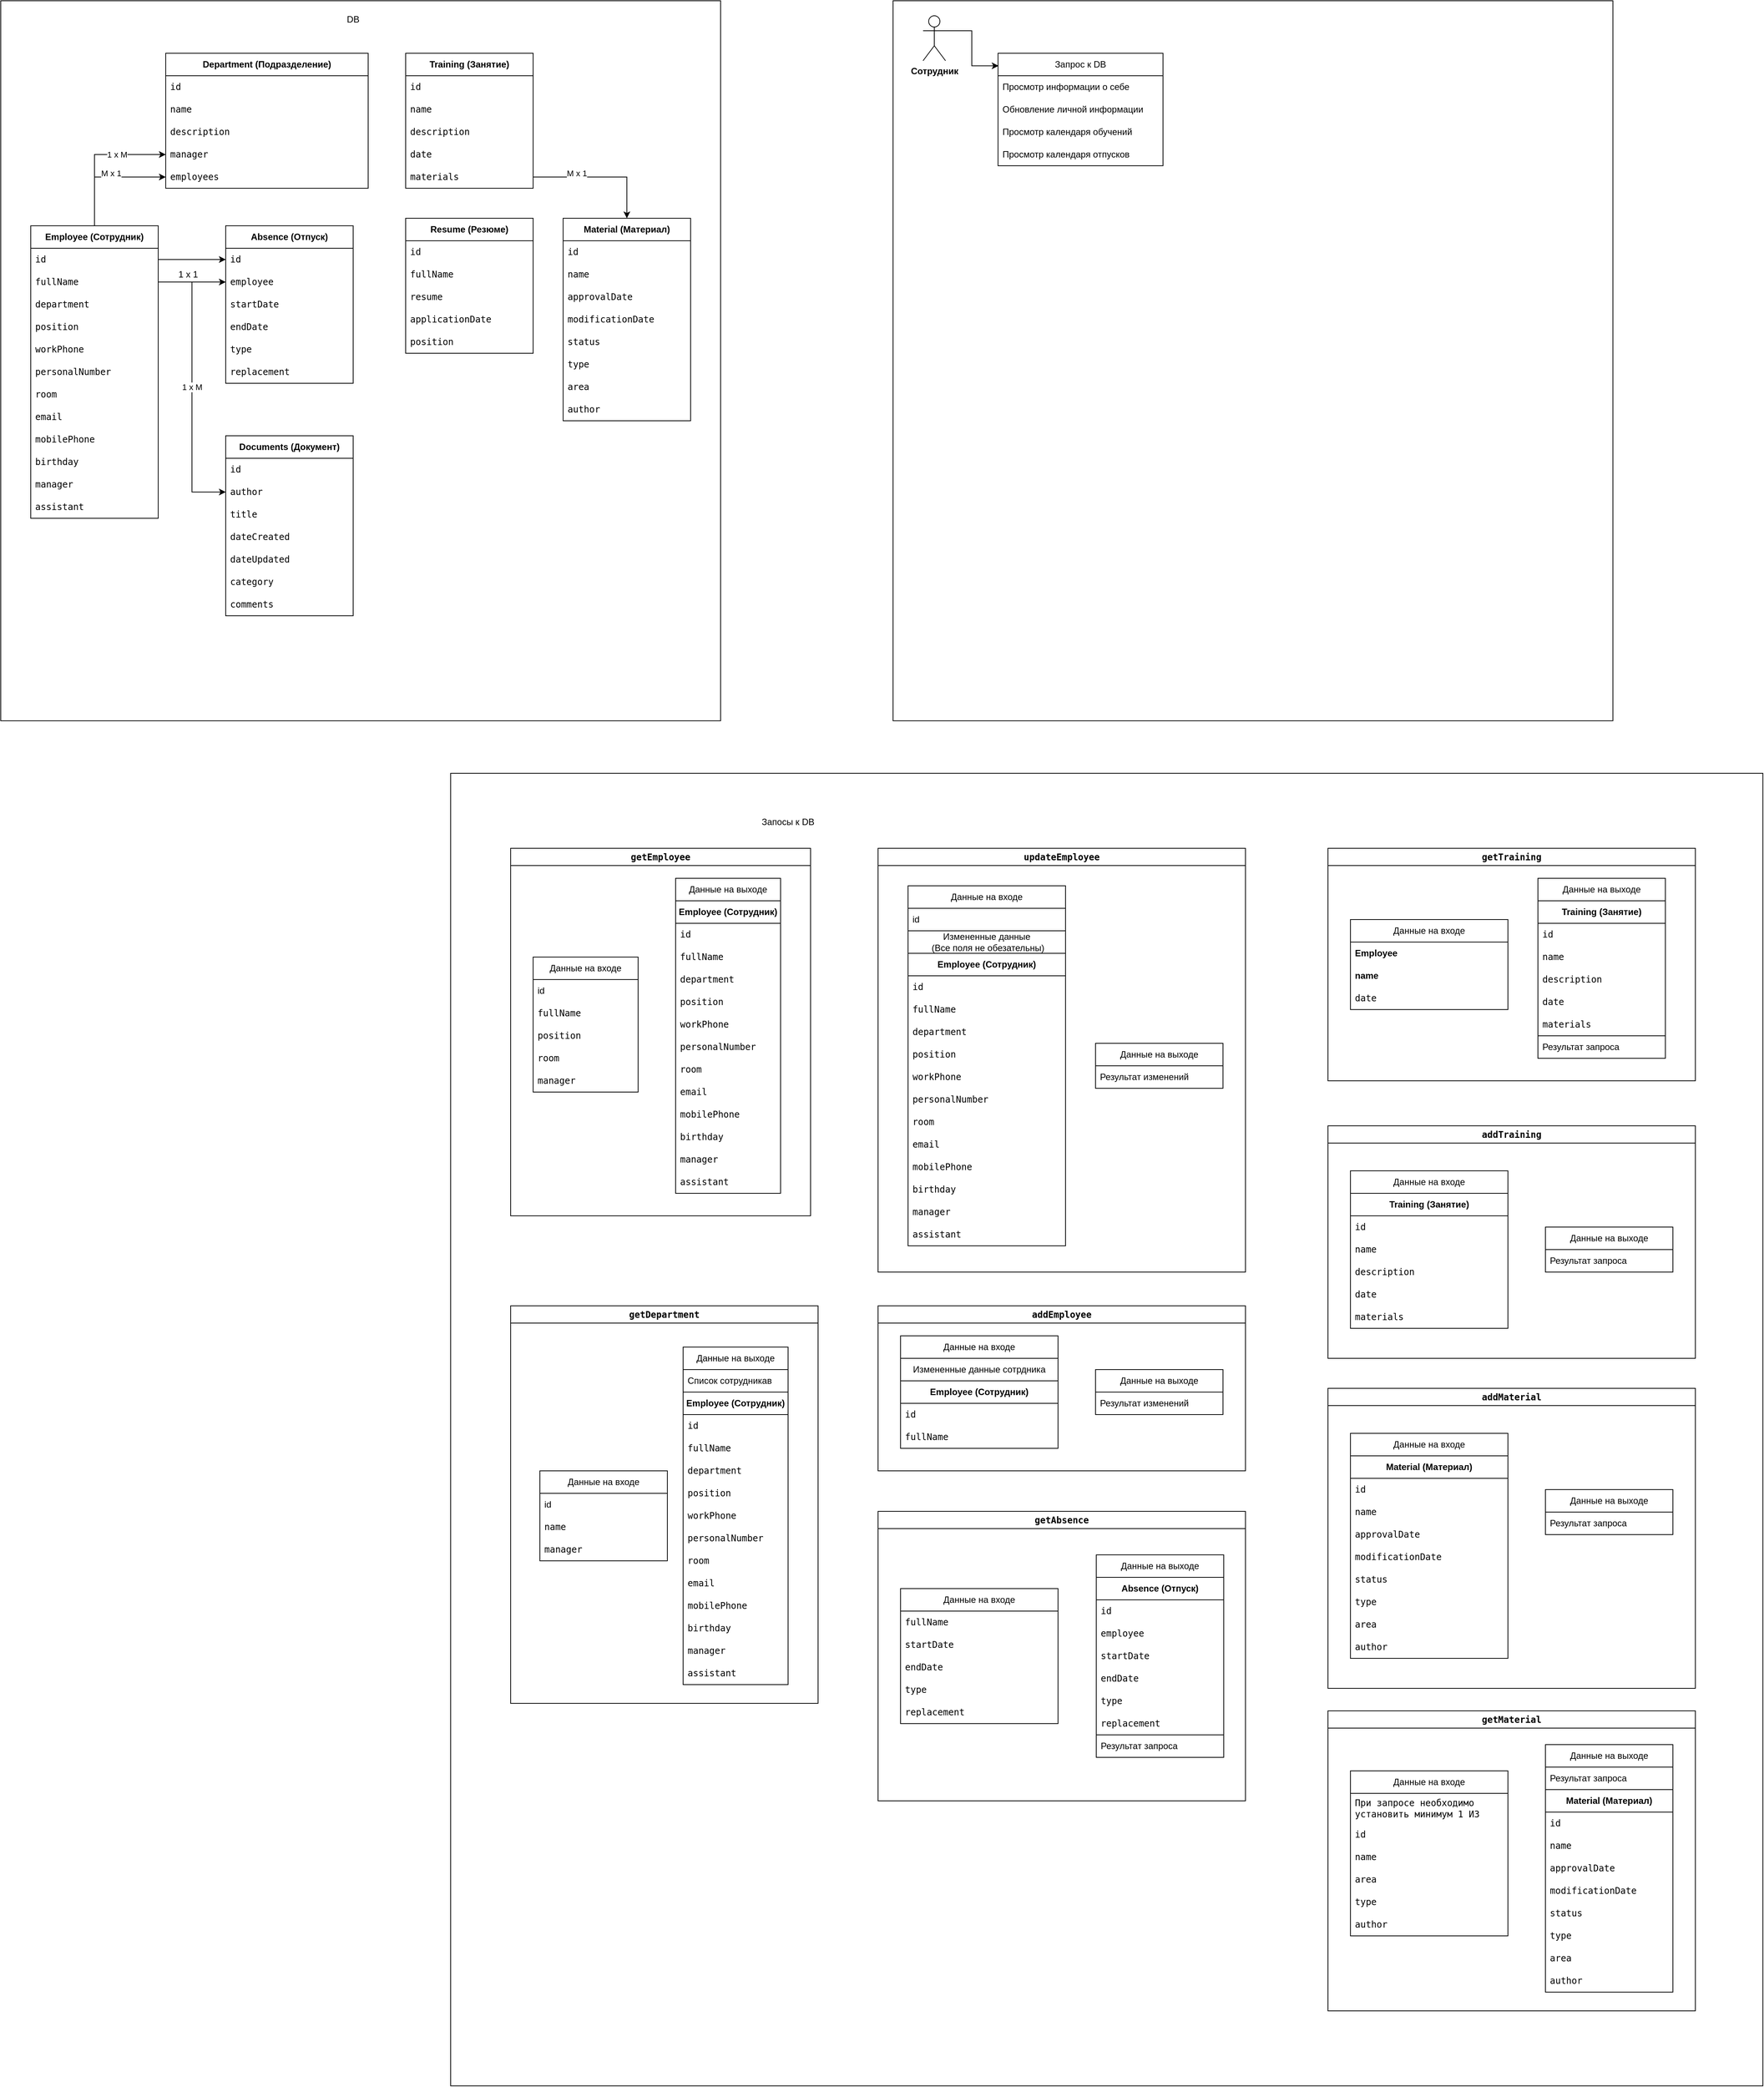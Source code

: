 <mxfile version="26.0.10">
  <diagram name="Страница — 1" id="ojkJC472nMwgTte_ypIc">
    <mxGraphModel dx="5054" dy="3592" grid="1" gridSize="10" guides="1" tooltips="1" connect="1" arrows="1" fold="1" page="1" pageScale="1" pageWidth="827" pageHeight="1169" math="0" shadow="0">
      <root>
        <mxCell id="0" />
        <mxCell id="1" parent="0" />
        <mxCell id="o1Hg8UdyKCfarlnClOP2-1" value="" style="whiteSpace=wrap;html=1;aspect=fixed;" vertex="1" parent="1">
          <mxGeometry x="-390" y="-260" width="960" height="960" as="geometry" />
        </mxCell>
        <mxCell id="o1Hg8UdyKCfarlnClOP2-2" value="&lt;div&gt;DB&lt;/div&gt;" style="text;html=1;align=center;verticalAlign=middle;whiteSpace=wrap;rounded=0;" vertex="1" parent="1">
          <mxGeometry x="50" y="-250" width="60" height="30" as="geometry" />
        </mxCell>
        <mxCell id="o1Hg8UdyKCfarlnClOP2-34" value="M x 1" style="edgeStyle=orthogonalEdgeStyle;rounded=0;orthogonalLoop=1;jettySize=auto;html=1;exitX=0.5;exitY=0;exitDx=0;exitDy=0;entryX=0;entryY=0.5;entryDx=0;entryDy=0;" edge="1" parent="1" source="o1Hg8UdyKCfarlnClOP2-3" target="o1Hg8UdyKCfarlnClOP2-24">
          <mxGeometry x="0.073" y="5" relative="1" as="geometry">
            <mxPoint x="1" as="offset" />
          </mxGeometry>
        </mxCell>
        <mxCell id="o1Hg8UdyKCfarlnClOP2-141" style="edgeStyle=orthogonalEdgeStyle;rounded=0;orthogonalLoop=1;jettySize=auto;html=1;exitX=0.5;exitY=0;exitDx=0;exitDy=0;" edge="1" parent="1" source="o1Hg8UdyKCfarlnClOP2-3" target="o1Hg8UdyKCfarlnClOP2-23">
          <mxGeometry relative="1" as="geometry" />
        </mxCell>
        <mxCell id="o1Hg8UdyKCfarlnClOP2-142" value="&lt;div&gt;1 x M&lt;/div&gt;" style="edgeLabel;html=1;align=center;verticalAlign=middle;resizable=0;points=[];" vertex="1" connectable="0" parent="o1Hg8UdyKCfarlnClOP2-141">
          <mxGeometry x="0.311" relative="1" as="geometry">
            <mxPoint as="offset" />
          </mxGeometry>
        </mxCell>
        <mxCell id="o1Hg8UdyKCfarlnClOP2-3" value="&lt;strong&gt;Employee (Сотрудник)&lt;/strong&gt;" style="swimlane;fontStyle=0;childLayout=stackLayout;horizontal=1;startSize=30;horizontalStack=0;resizeParent=1;resizeParentMax=0;resizeLast=0;collapsible=1;marginBottom=0;whiteSpace=wrap;html=1;" vertex="1" parent="1">
          <mxGeometry x="-350" y="40" width="170" height="390" as="geometry" />
        </mxCell>
        <mxCell id="o1Hg8UdyKCfarlnClOP2-4" value="&lt;code&gt;id&lt;/code&gt;" style="text;strokeColor=none;fillColor=none;align=left;verticalAlign=middle;spacingLeft=4;spacingRight=4;overflow=hidden;points=[[0,0.5],[1,0.5]];portConstraint=eastwest;rotatable=0;whiteSpace=wrap;html=1;" vertex="1" parent="o1Hg8UdyKCfarlnClOP2-3">
          <mxGeometry y="30" width="170" height="30" as="geometry" />
        </mxCell>
        <mxCell id="o1Hg8UdyKCfarlnClOP2-5" value="&lt;code&gt;fullName&lt;/code&gt;" style="text;strokeColor=none;fillColor=none;align=left;verticalAlign=middle;spacingLeft=4;spacingRight=4;overflow=hidden;points=[[0,0.5],[1,0.5]];portConstraint=eastwest;rotatable=0;whiteSpace=wrap;html=1;" vertex="1" parent="o1Hg8UdyKCfarlnClOP2-3">
          <mxGeometry y="60" width="170" height="30" as="geometry" />
        </mxCell>
        <mxCell id="o1Hg8UdyKCfarlnClOP2-7" value="&lt;code&gt;department&lt;/code&gt;" style="text;strokeColor=none;fillColor=none;align=left;verticalAlign=middle;spacingLeft=4;spacingRight=4;overflow=hidden;points=[[0,0.5],[1,0.5]];portConstraint=eastwest;rotatable=0;whiteSpace=wrap;html=1;" vertex="1" parent="o1Hg8UdyKCfarlnClOP2-3">
          <mxGeometry y="90" width="170" height="30" as="geometry" />
        </mxCell>
        <mxCell id="o1Hg8UdyKCfarlnClOP2-12" value="&lt;code&gt;position&lt;/code&gt;" style="text;strokeColor=none;fillColor=none;align=left;verticalAlign=middle;spacingLeft=4;spacingRight=4;overflow=hidden;points=[[0,0.5],[1,0.5]];portConstraint=eastwest;rotatable=0;whiteSpace=wrap;html=1;" vertex="1" parent="o1Hg8UdyKCfarlnClOP2-3">
          <mxGeometry y="120" width="170" height="30" as="geometry" />
        </mxCell>
        <mxCell id="o1Hg8UdyKCfarlnClOP2-10" value="&lt;code&gt;workPhone&lt;/code&gt;" style="text;strokeColor=none;fillColor=none;align=left;verticalAlign=middle;spacingLeft=4;spacingRight=4;overflow=hidden;points=[[0,0.5],[1,0.5]];portConstraint=eastwest;rotatable=0;whiteSpace=wrap;html=1;" vertex="1" parent="o1Hg8UdyKCfarlnClOP2-3">
          <mxGeometry y="150" width="170" height="30" as="geometry" />
        </mxCell>
        <mxCell id="o1Hg8UdyKCfarlnClOP2-11" value="&lt;code&gt;personalNumber&lt;/code&gt;" style="text;strokeColor=none;fillColor=none;align=left;verticalAlign=middle;spacingLeft=4;spacingRight=4;overflow=hidden;points=[[0,0.5],[1,0.5]];portConstraint=eastwest;rotatable=0;whiteSpace=wrap;html=1;" vertex="1" parent="o1Hg8UdyKCfarlnClOP2-3">
          <mxGeometry y="180" width="170" height="30" as="geometry" />
        </mxCell>
        <mxCell id="o1Hg8UdyKCfarlnClOP2-9" value="&lt;code&gt;room&lt;/code&gt;" style="text;strokeColor=none;fillColor=none;align=left;verticalAlign=middle;spacingLeft=4;spacingRight=4;overflow=hidden;points=[[0,0.5],[1,0.5]];portConstraint=eastwest;rotatable=0;whiteSpace=wrap;html=1;" vertex="1" parent="o1Hg8UdyKCfarlnClOP2-3">
          <mxGeometry y="210" width="170" height="30" as="geometry" />
        </mxCell>
        <mxCell id="o1Hg8UdyKCfarlnClOP2-6" value="&lt;code&gt;email&lt;/code&gt;" style="text;strokeColor=none;fillColor=none;align=left;verticalAlign=middle;spacingLeft=4;spacingRight=4;overflow=hidden;points=[[0,0.5],[1,0.5]];portConstraint=eastwest;rotatable=0;whiteSpace=wrap;html=1;" vertex="1" parent="o1Hg8UdyKCfarlnClOP2-3">
          <mxGeometry y="240" width="170" height="30" as="geometry" />
        </mxCell>
        <mxCell id="o1Hg8UdyKCfarlnClOP2-13" value="&lt;code&gt;mobilePhone&lt;/code&gt;" style="text;strokeColor=none;fillColor=none;align=left;verticalAlign=middle;spacingLeft=4;spacingRight=4;overflow=hidden;points=[[0,0.5],[1,0.5]];portConstraint=eastwest;rotatable=0;whiteSpace=wrap;html=1;" vertex="1" parent="o1Hg8UdyKCfarlnClOP2-3">
          <mxGeometry y="270" width="170" height="30" as="geometry" />
        </mxCell>
        <mxCell id="o1Hg8UdyKCfarlnClOP2-15" value="&lt;code&gt;birthday&lt;/code&gt;" style="text;strokeColor=none;fillColor=none;align=left;verticalAlign=middle;spacingLeft=4;spacingRight=4;overflow=hidden;points=[[0,0.5],[1,0.5]];portConstraint=eastwest;rotatable=0;whiteSpace=wrap;html=1;" vertex="1" parent="o1Hg8UdyKCfarlnClOP2-3">
          <mxGeometry y="300" width="170" height="30" as="geometry" />
        </mxCell>
        <mxCell id="o1Hg8UdyKCfarlnClOP2-17" value="&lt;code&gt;manager&lt;/code&gt;" style="text;strokeColor=none;fillColor=none;align=left;verticalAlign=middle;spacingLeft=4;spacingRight=4;overflow=hidden;points=[[0,0.5],[1,0.5]];portConstraint=eastwest;rotatable=0;whiteSpace=wrap;html=1;" vertex="1" parent="o1Hg8UdyKCfarlnClOP2-3">
          <mxGeometry y="330" width="170" height="30" as="geometry" />
        </mxCell>
        <mxCell id="o1Hg8UdyKCfarlnClOP2-18" value="&lt;code&gt;assistant&lt;/code&gt;" style="text;strokeColor=none;fillColor=none;align=left;verticalAlign=middle;spacingLeft=4;spacingRight=4;overflow=hidden;points=[[0,0.5],[1,0.5]];portConstraint=eastwest;rotatable=0;whiteSpace=wrap;html=1;" vertex="1" parent="o1Hg8UdyKCfarlnClOP2-3">
          <mxGeometry y="360" width="170" height="30" as="geometry" />
        </mxCell>
        <mxCell id="o1Hg8UdyKCfarlnClOP2-19" value="&lt;strong&gt;Department (Подразделение)&lt;/strong&gt;" style="swimlane;fontStyle=0;childLayout=stackLayout;horizontal=1;startSize=30;horizontalStack=0;resizeParent=1;resizeParentMax=0;resizeLast=0;collapsible=1;marginBottom=0;whiteSpace=wrap;html=1;" vertex="1" parent="1">
          <mxGeometry x="-170" y="-190" width="270" height="180" as="geometry" />
        </mxCell>
        <mxCell id="o1Hg8UdyKCfarlnClOP2-20" value="&lt;code&gt;id&lt;/code&gt;" style="text;strokeColor=none;fillColor=none;align=left;verticalAlign=middle;spacingLeft=4;spacingRight=4;overflow=hidden;points=[[0,0.5],[1,0.5]];portConstraint=eastwest;rotatable=0;whiteSpace=wrap;html=1;" vertex="1" parent="o1Hg8UdyKCfarlnClOP2-19">
          <mxGeometry y="30" width="270" height="30" as="geometry" />
        </mxCell>
        <mxCell id="o1Hg8UdyKCfarlnClOP2-21" value="&lt;code&gt;name&lt;/code&gt;" style="text;strokeColor=none;fillColor=none;align=left;verticalAlign=middle;spacingLeft=4;spacingRight=4;overflow=hidden;points=[[0,0.5],[1,0.5]];portConstraint=eastwest;rotatable=0;whiteSpace=wrap;html=1;" vertex="1" parent="o1Hg8UdyKCfarlnClOP2-19">
          <mxGeometry y="60" width="270" height="30" as="geometry" />
        </mxCell>
        <mxCell id="o1Hg8UdyKCfarlnClOP2-22" value="&lt;code&gt;description&lt;/code&gt;" style="text;strokeColor=none;fillColor=none;align=left;verticalAlign=middle;spacingLeft=4;spacingRight=4;overflow=hidden;points=[[0,0.5],[1,0.5]];portConstraint=eastwest;rotatable=0;whiteSpace=wrap;html=1;" vertex="1" parent="o1Hg8UdyKCfarlnClOP2-19">
          <mxGeometry y="90" width="270" height="30" as="geometry" />
        </mxCell>
        <mxCell id="o1Hg8UdyKCfarlnClOP2-23" value="&lt;code&gt;manager&lt;/code&gt;" style="text;strokeColor=none;fillColor=none;align=left;verticalAlign=middle;spacingLeft=4;spacingRight=4;overflow=hidden;points=[[0,0.5],[1,0.5]];portConstraint=eastwest;rotatable=0;whiteSpace=wrap;html=1;" vertex="1" parent="o1Hg8UdyKCfarlnClOP2-19">
          <mxGeometry y="120" width="270" height="30" as="geometry" />
        </mxCell>
        <mxCell id="o1Hg8UdyKCfarlnClOP2-24" value="&lt;code&gt;employees&lt;/code&gt;" style="text;strokeColor=none;fillColor=none;align=left;verticalAlign=middle;spacingLeft=4;spacingRight=4;overflow=hidden;points=[[0,0.5],[1,0.5]];portConstraint=eastwest;rotatable=0;whiteSpace=wrap;html=1;" vertex="1" parent="o1Hg8UdyKCfarlnClOP2-19">
          <mxGeometry y="150" width="270" height="30" as="geometry" />
        </mxCell>
        <mxCell id="o1Hg8UdyKCfarlnClOP2-42" value="&lt;strong&gt;Training (Занятие)&lt;/strong&gt;" style="swimlane;fontStyle=0;childLayout=stackLayout;horizontal=1;startSize=30;horizontalStack=0;resizeParent=1;resizeParentMax=0;resizeLast=0;collapsible=1;marginBottom=0;whiteSpace=wrap;html=1;" vertex="1" parent="1">
          <mxGeometry x="150" y="-190" width="170" height="180" as="geometry" />
        </mxCell>
        <mxCell id="o1Hg8UdyKCfarlnClOP2-43" value="&lt;code&gt;id&lt;/code&gt;" style="text;strokeColor=none;fillColor=none;align=left;verticalAlign=middle;spacingLeft=4;spacingRight=4;overflow=hidden;points=[[0,0.5],[1,0.5]];portConstraint=eastwest;rotatable=0;whiteSpace=wrap;html=1;" vertex="1" parent="o1Hg8UdyKCfarlnClOP2-42">
          <mxGeometry y="30" width="170" height="30" as="geometry" />
        </mxCell>
        <mxCell id="o1Hg8UdyKCfarlnClOP2-44" value="&lt;code&gt;name&lt;/code&gt;" style="text;strokeColor=none;fillColor=none;align=left;verticalAlign=middle;spacingLeft=4;spacingRight=4;overflow=hidden;points=[[0,0.5],[1,0.5]];portConstraint=eastwest;rotatable=0;whiteSpace=wrap;html=1;" vertex="1" parent="o1Hg8UdyKCfarlnClOP2-42">
          <mxGeometry y="60" width="170" height="30" as="geometry" />
        </mxCell>
        <mxCell id="o1Hg8UdyKCfarlnClOP2-45" value="&lt;code&gt;description&lt;/code&gt; " style="text;strokeColor=none;fillColor=none;align=left;verticalAlign=middle;spacingLeft=4;spacingRight=4;overflow=hidden;points=[[0,0.5],[1,0.5]];portConstraint=eastwest;rotatable=0;whiteSpace=wrap;html=1;" vertex="1" parent="o1Hg8UdyKCfarlnClOP2-42">
          <mxGeometry y="90" width="170" height="30" as="geometry" />
        </mxCell>
        <mxCell id="o1Hg8UdyKCfarlnClOP2-46" value="&lt;code&gt;date&lt;/code&gt;" style="text;strokeColor=none;fillColor=none;align=left;verticalAlign=middle;spacingLeft=4;spacingRight=4;overflow=hidden;points=[[0,0.5],[1,0.5]];portConstraint=eastwest;rotatable=0;whiteSpace=wrap;html=1;" vertex="1" parent="o1Hg8UdyKCfarlnClOP2-42">
          <mxGeometry y="120" width="170" height="30" as="geometry" />
        </mxCell>
        <mxCell id="o1Hg8UdyKCfarlnClOP2-47" value="&lt;code&gt;materials&lt;/code&gt;" style="text;strokeColor=none;fillColor=none;align=left;verticalAlign=middle;spacingLeft=4;spacingRight=4;overflow=hidden;points=[[0,0.5],[1,0.5]];portConstraint=eastwest;rotatable=0;whiteSpace=wrap;html=1;" vertex="1" parent="o1Hg8UdyKCfarlnClOP2-42">
          <mxGeometry y="150" width="170" height="30" as="geometry" />
        </mxCell>
        <mxCell id="o1Hg8UdyKCfarlnClOP2-49" value="&lt;strong&gt;Material (Материал)&lt;/strong&gt;" style="swimlane;fontStyle=0;childLayout=stackLayout;horizontal=1;startSize=30;horizontalStack=0;resizeParent=1;resizeParentMax=0;resizeLast=0;collapsible=1;marginBottom=0;whiteSpace=wrap;html=1;" vertex="1" parent="1">
          <mxGeometry x="360" y="30" width="170" height="270" as="geometry" />
        </mxCell>
        <mxCell id="o1Hg8UdyKCfarlnClOP2-50" value="&lt;code&gt;id&lt;/code&gt;" style="text;strokeColor=none;fillColor=none;align=left;verticalAlign=middle;spacingLeft=4;spacingRight=4;overflow=hidden;points=[[0,0.5],[1,0.5]];portConstraint=eastwest;rotatable=0;whiteSpace=wrap;html=1;" vertex="1" parent="o1Hg8UdyKCfarlnClOP2-49">
          <mxGeometry y="30" width="170" height="30" as="geometry" />
        </mxCell>
        <mxCell id="o1Hg8UdyKCfarlnClOP2-51" value="&lt;code&gt;name&lt;/code&gt;" style="text;strokeColor=none;fillColor=none;align=left;verticalAlign=middle;spacingLeft=4;spacingRight=4;overflow=hidden;points=[[0,0.5],[1,0.5]];portConstraint=eastwest;rotatable=0;whiteSpace=wrap;html=1;" vertex="1" parent="o1Hg8UdyKCfarlnClOP2-49">
          <mxGeometry y="60" width="170" height="30" as="geometry" />
        </mxCell>
        <mxCell id="o1Hg8UdyKCfarlnClOP2-52" value="&lt;code&gt;approvalDate&lt;/code&gt;" style="text;strokeColor=none;fillColor=none;align=left;verticalAlign=middle;spacingLeft=4;spacingRight=4;overflow=hidden;points=[[0,0.5],[1,0.5]];portConstraint=eastwest;rotatable=0;whiteSpace=wrap;html=1;" vertex="1" parent="o1Hg8UdyKCfarlnClOP2-49">
          <mxGeometry y="90" width="170" height="30" as="geometry" />
        </mxCell>
        <mxCell id="o1Hg8UdyKCfarlnClOP2-53" value="&lt;code&gt;modificationDate&lt;/code&gt;" style="text;strokeColor=none;fillColor=none;align=left;verticalAlign=middle;spacingLeft=4;spacingRight=4;overflow=hidden;points=[[0,0.5],[1,0.5]];portConstraint=eastwest;rotatable=0;whiteSpace=wrap;html=1;" vertex="1" parent="o1Hg8UdyKCfarlnClOP2-49">
          <mxGeometry y="120" width="170" height="30" as="geometry" />
        </mxCell>
        <mxCell id="o1Hg8UdyKCfarlnClOP2-56" value="&lt;code&gt;status&lt;/code&gt;" style="text;strokeColor=none;fillColor=none;align=left;verticalAlign=middle;spacingLeft=4;spacingRight=4;overflow=hidden;points=[[0,0.5],[1,0.5]];portConstraint=eastwest;rotatable=0;whiteSpace=wrap;html=1;" vertex="1" parent="o1Hg8UdyKCfarlnClOP2-49">
          <mxGeometry y="150" width="170" height="30" as="geometry" />
        </mxCell>
        <mxCell id="o1Hg8UdyKCfarlnClOP2-57" value="&lt;code&gt;type&lt;/code&gt;" style="text;strokeColor=none;fillColor=none;align=left;verticalAlign=middle;spacingLeft=4;spacingRight=4;overflow=hidden;points=[[0,0.5],[1,0.5]];portConstraint=eastwest;rotatable=0;whiteSpace=wrap;html=1;" vertex="1" parent="o1Hg8UdyKCfarlnClOP2-49">
          <mxGeometry y="180" width="170" height="30" as="geometry" />
        </mxCell>
        <mxCell id="o1Hg8UdyKCfarlnClOP2-55" value="&lt;code&gt;area&lt;/code&gt;" style="text;strokeColor=none;fillColor=none;align=left;verticalAlign=middle;spacingLeft=4;spacingRight=4;overflow=hidden;points=[[0,0.5],[1,0.5]];portConstraint=eastwest;rotatable=0;whiteSpace=wrap;html=1;" vertex="1" parent="o1Hg8UdyKCfarlnClOP2-49">
          <mxGeometry y="210" width="170" height="30" as="geometry" />
        </mxCell>
        <mxCell id="o1Hg8UdyKCfarlnClOP2-54" value="&lt;code&gt;author&lt;/code&gt;" style="text;strokeColor=none;fillColor=none;align=left;verticalAlign=middle;spacingLeft=4;spacingRight=4;overflow=hidden;points=[[0,0.5],[1,0.5]];portConstraint=eastwest;rotatable=0;whiteSpace=wrap;html=1;" vertex="1" parent="o1Hg8UdyKCfarlnClOP2-49">
          <mxGeometry y="240" width="170" height="30" as="geometry" />
        </mxCell>
        <mxCell id="o1Hg8UdyKCfarlnClOP2-58" value="M x 1" style="edgeStyle=orthogonalEdgeStyle;rounded=0;orthogonalLoop=1;jettySize=auto;html=1;exitX=1;exitY=0.5;exitDx=0;exitDy=0;entryX=0.5;entryY=0;entryDx=0;entryDy=0;" edge="1" parent="1" source="o1Hg8UdyKCfarlnClOP2-47" target="o1Hg8UdyKCfarlnClOP2-49">
          <mxGeometry x="-0.375" y="5" relative="1" as="geometry">
            <mxPoint x="1" as="offset" />
          </mxGeometry>
        </mxCell>
        <mxCell id="o1Hg8UdyKCfarlnClOP2-81" value="&lt;div&gt;&lt;strong&gt;Absence (Отпуск)&lt;/strong&gt;&lt;/div&gt;" style="swimlane;fontStyle=0;childLayout=stackLayout;horizontal=1;startSize=30;horizontalStack=0;resizeParent=1;resizeParentMax=0;resizeLast=0;collapsible=1;marginBottom=0;whiteSpace=wrap;html=1;" vertex="1" parent="1">
          <mxGeometry x="-90" y="40" width="170" height="210" as="geometry" />
        </mxCell>
        <mxCell id="o1Hg8UdyKCfarlnClOP2-82" value="&lt;code&gt;id&lt;/code&gt;" style="text;strokeColor=none;fillColor=none;align=left;verticalAlign=middle;spacingLeft=4;spacingRight=4;overflow=hidden;points=[[0,0.5],[1,0.5]];portConstraint=eastwest;rotatable=0;whiteSpace=wrap;html=1;" vertex="1" parent="o1Hg8UdyKCfarlnClOP2-81">
          <mxGeometry y="30" width="170" height="30" as="geometry" />
        </mxCell>
        <mxCell id="o1Hg8UdyKCfarlnClOP2-83" value="&lt;code&gt;employee&lt;/code&gt;" style="text;strokeColor=none;fillColor=none;align=left;verticalAlign=middle;spacingLeft=4;spacingRight=4;overflow=hidden;points=[[0,0.5],[1,0.5]];portConstraint=eastwest;rotatable=0;whiteSpace=wrap;html=1;" vertex="1" parent="o1Hg8UdyKCfarlnClOP2-81">
          <mxGeometry y="60" width="170" height="30" as="geometry" />
        </mxCell>
        <mxCell id="o1Hg8UdyKCfarlnClOP2-84" value="&lt;code&gt;startDate&lt;/code&gt;" style="text;strokeColor=none;fillColor=none;align=left;verticalAlign=middle;spacingLeft=4;spacingRight=4;overflow=hidden;points=[[0,0.5],[1,0.5]];portConstraint=eastwest;rotatable=0;whiteSpace=wrap;html=1;" vertex="1" parent="o1Hg8UdyKCfarlnClOP2-81">
          <mxGeometry y="90" width="170" height="30" as="geometry" />
        </mxCell>
        <mxCell id="o1Hg8UdyKCfarlnClOP2-85" value="&lt;code&gt;endDate&lt;/code&gt;" style="text;strokeColor=none;fillColor=none;align=left;verticalAlign=middle;spacingLeft=4;spacingRight=4;overflow=hidden;points=[[0,0.5],[1,0.5]];portConstraint=eastwest;rotatable=0;whiteSpace=wrap;html=1;" vertex="1" parent="o1Hg8UdyKCfarlnClOP2-81">
          <mxGeometry y="120" width="170" height="30" as="geometry" />
        </mxCell>
        <mxCell id="o1Hg8UdyKCfarlnClOP2-86" value="&lt;code&gt;type&lt;/code&gt;" style="text;strokeColor=none;fillColor=none;align=left;verticalAlign=middle;spacingLeft=4;spacingRight=4;overflow=hidden;points=[[0,0.5],[1,0.5]];portConstraint=eastwest;rotatable=0;whiteSpace=wrap;html=1;" vertex="1" parent="o1Hg8UdyKCfarlnClOP2-81">
          <mxGeometry y="150" width="170" height="30" as="geometry" />
        </mxCell>
        <mxCell id="o1Hg8UdyKCfarlnClOP2-87" value="&lt;code&gt;replacement&lt;/code&gt;" style="text;strokeColor=none;fillColor=none;align=left;verticalAlign=middle;spacingLeft=4;spacingRight=4;overflow=hidden;points=[[0,0.5],[1,0.5]];portConstraint=eastwest;rotatable=0;whiteSpace=wrap;html=1;" vertex="1" parent="o1Hg8UdyKCfarlnClOP2-81">
          <mxGeometry y="180" width="170" height="30" as="geometry" />
        </mxCell>
        <mxCell id="o1Hg8UdyKCfarlnClOP2-90" style="edgeStyle=orthogonalEdgeStyle;rounded=0;orthogonalLoop=1;jettySize=auto;html=1;exitX=1;exitY=0.5;exitDx=0;exitDy=0;entryX=0;entryY=0.5;entryDx=0;entryDy=0;" edge="1" parent="1" source="o1Hg8UdyKCfarlnClOP2-5" target="o1Hg8UdyKCfarlnClOP2-83">
          <mxGeometry relative="1" as="geometry" />
        </mxCell>
        <mxCell id="o1Hg8UdyKCfarlnClOP2-91" style="edgeStyle=orthogonalEdgeStyle;rounded=0;orthogonalLoop=1;jettySize=auto;html=1;exitX=1;exitY=0.5;exitDx=0;exitDy=0;" edge="1" parent="1" source="o1Hg8UdyKCfarlnClOP2-4" target="o1Hg8UdyKCfarlnClOP2-82">
          <mxGeometry relative="1" as="geometry" />
        </mxCell>
        <mxCell id="o1Hg8UdyKCfarlnClOP2-92" value="1 x 1" style="text;html=1;align=center;verticalAlign=middle;whiteSpace=wrap;rounded=0;" vertex="1" parent="1">
          <mxGeometry x="-170" y="90" width="60" height="30" as="geometry" />
        </mxCell>
        <mxCell id="o1Hg8UdyKCfarlnClOP2-116" value="&lt;strong&gt;Resume (Резюме)&lt;/strong&gt;" style="swimlane;fontStyle=0;childLayout=stackLayout;horizontal=1;startSize=30;horizontalStack=0;resizeParent=1;resizeParentMax=0;resizeLast=0;collapsible=1;marginBottom=0;whiteSpace=wrap;html=1;" vertex="1" parent="1">
          <mxGeometry x="150" y="30" width="170" height="180" as="geometry" />
        </mxCell>
        <mxCell id="o1Hg8UdyKCfarlnClOP2-117" value="&lt;code&gt;id&lt;/code&gt;" style="text;strokeColor=none;fillColor=none;align=left;verticalAlign=middle;spacingLeft=4;spacingRight=4;overflow=hidden;points=[[0,0.5],[1,0.5]];portConstraint=eastwest;rotatable=0;whiteSpace=wrap;html=1;" vertex="1" parent="o1Hg8UdyKCfarlnClOP2-116">
          <mxGeometry y="30" width="170" height="30" as="geometry" />
        </mxCell>
        <mxCell id="o1Hg8UdyKCfarlnClOP2-118" value="&lt;code&gt;fullName&lt;/code&gt;" style="text;strokeColor=none;fillColor=none;align=left;verticalAlign=middle;spacingLeft=4;spacingRight=4;overflow=hidden;points=[[0,0.5],[1,0.5]];portConstraint=eastwest;rotatable=0;whiteSpace=wrap;html=1;" vertex="1" parent="o1Hg8UdyKCfarlnClOP2-116">
          <mxGeometry y="60" width="170" height="30" as="geometry" />
        </mxCell>
        <mxCell id="o1Hg8UdyKCfarlnClOP2-119" value="&lt;code&gt;resume&lt;/code&gt;" style="text;strokeColor=none;fillColor=none;align=left;verticalAlign=middle;spacingLeft=4;spacingRight=4;overflow=hidden;points=[[0,0.5],[1,0.5]];portConstraint=eastwest;rotatable=0;whiteSpace=wrap;html=1;" vertex="1" parent="o1Hg8UdyKCfarlnClOP2-116">
          <mxGeometry y="90" width="170" height="30" as="geometry" />
        </mxCell>
        <mxCell id="o1Hg8UdyKCfarlnClOP2-120" value="&lt;code&gt;applicationDate&lt;/code&gt;" style="text;strokeColor=none;fillColor=none;align=left;verticalAlign=middle;spacingLeft=4;spacingRight=4;overflow=hidden;points=[[0,0.5],[1,0.5]];portConstraint=eastwest;rotatable=0;whiteSpace=wrap;html=1;" vertex="1" parent="o1Hg8UdyKCfarlnClOP2-116">
          <mxGeometry y="120" width="170" height="30" as="geometry" />
        </mxCell>
        <mxCell id="o1Hg8UdyKCfarlnClOP2-121" value="&lt;code&gt;position&lt;/code&gt;" style="text;strokeColor=none;fillColor=none;align=left;verticalAlign=middle;spacingLeft=4;spacingRight=4;overflow=hidden;points=[[0,0.5],[1,0.5]];portConstraint=eastwest;rotatable=0;whiteSpace=wrap;html=1;" vertex="1" parent="o1Hg8UdyKCfarlnClOP2-116">
          <mxGeometry y="150" width="170" height="30" as="geometry" />
        </mxCell>
        <mxCell id="o1Hg8UdyKCfarlnClOP2-131" value="&lt;strong&gt;Documents (Документ)&lt;/strong&gt;" style="swimlane;fontStyle=0;childLayout=stackLayout;horizontal=1;startSize=30;horizontalStack=0;resizeParent=1;resizeParentMax=0;resizeLast=0;collapsible=1;marginBottom=0;whiteSpace=wrap;html=1;" vertex="1" parent="1">
          <mxGeometry x="-90" y="320" width="170" height="240" as="geometry" />
        </mxCell>
        <mxCell id="o1Hg8UdyKCfarlnClOP2-132" value="&lt;code&gt;id&lt;/code&gt;" style="text;strokeColor=none;fillColor=none;align=left;verticalAlign=middle;spacingLeft=4;spacingRight=4;overflow=hidden;points=[[0,0.5],[1,0.5]];portConstraint=eastwest;rotatable=0;whiteSpace=wrap;html=1;" vertex="1" parent="o1Hg8UdyKCfarlnClOP2-131">
          <mxGeometry y="30" width="170" height="30" as="geometry" />
        </mxCell>
        <mxCell id="o1Hg8UdyKCfarlnClOP2-139" value="&lt;code&gt;author&lt;br&gt;&lt;/code&gt;" style="text;strokeColor=none;fillColor=none;align=left;verticalAlign=middle;spacingLeft=4;spacingRight=4;overflow=hidden;points=[[0,0.5],[1,0.5]];portConstraint=eastwest;rotatable=0;whiteSpace=wrap;html=1;" vertex="1" parent="o1Hg8UdyKCfarlnClOP2-131">
          <mxGeometry y="60" width="170" height="30" as="geometry" />
        </mxCell>
        <mxCell id="o1Hg8UdyKCfarlnClOP2-133" value="&lt;code&gt;title&lt;/code&gt;" style="text;strokeColor=none;fillColor=none;align=left;verticalAlign=middle;spacingLeft=4;spacingRight=4;overflow=hidden;points=[[0,0.5],[1,0.5]];portConstraint=eastwest;rotatable=0;whiteSpace=wrap;html=1;" vertex="1" parent="o1Hg8UdyKCfarlnClOP2-131">
          <mxGeometry y="90" width="170" height="30" as="geometry" />
        </mxCell>
        <mxCell id="o1Hg8UdyKCfarlnClOP2-134" value="&lt;code&gt;dateCreated&lt;/code&gt;" style="text;strokeColor=none;fillColor=none;align=left;verticalAlign=middle;spacingLeft=4;spacingRight=4;overflow=hidden;points=[[0,0.5],[1,0.5]];portConstraint=eastwest;rotatable=0;whiteSpace=wrap;html=1;" vertex="1" parent="o1Hg8UdyKCfarlnClOP2-131">
          <mxGeometry y="120" width="170" height="30" as="geometry" />
        </mxCell>
        <mxCell id="o1Hg8UdyKCfarlnClOP2-135" value="&lt;code&gt;dateUpdated&lt;/code&gt;" style="text;strokeColor=none;fillColor=none;align=left;verticalAlign=middle;spacingLeft=4;spacingRight=4;overflow=hidden;points=[[0,0.5],[1,0.5]];portConstraint=eastwest;rotatable=0;whiteSpace=wrap;html=1;" vertex="1" parent="o1Hg8UdyKCfarlnClOP2-131">
          <mxGeometry y="150" width="170" height="30" as="geometry" />
        </mxCell>
        <mxCell id="o1Hg8UdyKCfarlnClOP2-136" value="&lt;code&gt;category&lt;/code&gt;" style="text;strokeColor=none;fillColor=none;align=left;verticalAlign=middle;spacingLeft=4;spacingRight=4;overflow=hidden;points=[[0,0.5],[1,0.5]];portConstraint=eastwest;rotatable=0;whiteSpace=wrap;html=1;" vertex="1" parent="o1Hg8UdyKCfarlnClOP2-131">
          <mxGeometry y="180" width="170" height="30" as="geometry" />
        </mxCell>
        <mxCell id="o1Hg8UdyKCfarlnClOP2-137" value="&lt;code&gt;comments&lt;/code&gt;" style="text;strokeColor=none;fillColor=none;align=left;verticalAlign=middle;spacingLeft=4;spacingRight=4;overflow=hidden;points=[[0,0.5],[1,0.5]];portConstraint=eastwest;rotatable=0;whiteSpace=wrap;html=1;" vertex="1" parent="o1Hg8UdyKCfarlnClOP2-131">
          <mxGeometry y="210" width="170" height="30" as="geometry" />
        </mxCell>
        <mxCell id="o1Hg8UdyKCfarlnClOP2-140" value="1 x M" style="edgeStyle=orthogonalEdgeStyle;rounded=0;orthogonalLoop=1;jettySize=auto;html=1;exitX=1;exitY=0.5;exitDx=0;exitDy=0;entryX=0;entryY=0.5;entryDx=0;entryDy=0;" edge="1" parent="1" source="o1Hg8UdyKCfarlnClOP2-5" target="o1Hg8UdyKCfarlnClOP2-139">
          <mxGeometry relative="1" as="geometry" />
        </mxCell>
        <mxCell id="o1Hg8UdyKCfarlnClOP2-144" value="" style="whiteSpace=wrap;html=1;aspect=fixed;" vertex="1" parent="1">
          <mxGeometry x="800" y="-260" width="960" height="960" as="geometry" />
        </mxCell>
        <mxCell id="o1Hg8UdyKCfarlnClOP2-145" value="&lt;strong&gt;Сотрудник&lt;/strong&gt;" style="shape=umlActor;verticalLabelPosition=bottom;verticalAlign=top;html=1;outlineConnect=0;" vertex="1" parent="1">
          <mxGeometry x="840" y="-240" width="30" height="60" as="geometry" />
        </mxCell>
        <mxCell id="o1Hg8UdyKCfarlnClOP2-147" value="Запрос к DB" style="swimlane;fontStyle=0;childLayout=stackLayout;horizontal=1;startSize=30;horizontalStack=0;resizeParent=1;resizeParentMax=0;resizeLast=0;collapsible=1;marginBottom=0;whiteSpace=wrap;html=1;" vertex="1" parent="1">
          <mxGeometry x="940" y="-190" width="220" height="150" as="geometry" />
        </mxCell>
        <mxCell id="o1Hg8UdyKCfarlnClOP2-148" value="Просмотр информации о себе" style="text;strokeColor=none;fillColor=none;align=left;verticalAlign=middle;spacingLeft=4;spacingRight=4;overflow=hidden;points=[[0,0.5],[1,0.5]];portConstraint=eastwest;rotatable=0;whiteSpace=wrap;html=1;" vertex="1" parent="o1Hg8UdyKCfarlnClOP2-147">
          <mxGeometry y="30" width="220" height="30" as="geometry" />
        </mxCell>
        <mxCell id="o1Hg8UdyKCfarlnClOP2-149" value="Обновление личной информации" style="text;strokeColor=none;fillColor=none;align=left;verticalAlign=middle;spacingLeft=4;spacingRight=4;overflow=hidden;points=[[0,0.5],[1,0.5]];portConstraint=eastwest;rotatable=0;whiteSpace=wrap;html=1;" vertex="1" parent="o1Hg8UdyKCfarlnClOP2-147">
          <mxGeometry y="60" width="220" height="30" as="geometry" />
        </mxCell>
        <mxCell id="o1Hg8UdyKCfarlnClOP2-152" value="Просмотр календаря обучений" style="text;strokeColor=none;fillColor=none;align=left;verticalAlign=middle;spacingLeft=4;spacingRight=4;overflow=hidden;points=[[0,0.5],[1,0.5]];portConstraint=eastwest;rotatable=0;whiteSpace=wrap;html=1;" vertex="1" parent="o1Hg8UdyKCfarlnClOP2-147">
          <mxGeometry y="90" width="220" height="30" as="geometry" />
        </mxCell>
        <mxCell id="o1Hg8UdyKCfarlnClOP2-153" value="Просмотр календаря отпусков" style="text;strokeColor=none;fillColor=none;align=left;verticalAlign=middle;spacingLeft=4;spacingRight=4;overflow=hidden;points=[[0,0.5],[1,0.5]];portConstraint=eastwest;rotatable=0;whiteSpace=wrap;html=1;" vertex="1" parent="o1Hg8UdyKCfarlnClOP2-147">
          <mxGeometry y="120" width="220" height="30" as="geometry" />
        </mxCell>
        <mxCell id="o1Hg8UdyKCfarlnClOP2-155" style="edgeStyle=orthogonalEdgeStyle;rounded=0;orthogonalLoop=1;jettySize=auto;html=1;exitX=1;exitY=0.333;exitDx=0;exitDy=0;exitPerimeter=0;entryX=0.003;entryY=0.112;entryDx=0;entryDy=0;entryPerimeter=0;" edge="1" parent="1" source="o1Hg8UdyKCfarlnClOP2-145" target="o1Hg8UdyKCfarlnClOP2-147">
          <mxGeometry relative="1" as="geometry" />
        </mxCell>
        <mxCell id="o1Hg8UdyKCfarlnClOP2-156" value="" style="whiteSpace=wrap;html=1;aspect=fixed;" vertex="1" parent="1">
          <mxGeometry x="210" y="770" width="1750" height="1750" as="geometry" />
        </mxCell>
        <mxCell id="o1Hg8UdyKCfarlnClOP2-157" value="Запосы к DB" style="text;html=1;align=center;verticalAlign=middle;whiteSpace=wrap;rounded=0;" vertex="1" parent="1">
          <mxGeometry x="620" y="820" width="80" height="30" as="geometry" />
        </mxCell>
        <mxCell id="o1Hg8UdyKCfarlnClOP2-168" value="&lt;code&gt;getEmployee&lt;/code&gt;" style="swimlane;whiteSpace=wrap;html=1;" vertex="1" parent="1">
          <mxGeometry x="290" y="870" width="400" height="490" as="geometry" />
        </mxCell>
        <mxCell id="o1Hg8UdyKCfarlnClOP2-169" value="Данные на входе" style="swimlane;fontStyle=0;childLayout=stackLayout;horizontal=1;startSize=30;horizontalStack=0;resizeParent=1;resizeParentMax=0;resizeLast=0;collapsible=1;marginBottom=0;whiteSpace=wrap;html=1;" vertex="1" parent="o1Hg8UdyKCfarlnClOP2-168">
          <mxGeometry x="30" y="145" width="140" height="180" as="geometry" />
        </mxCell>
        <mxCell id="o1Hg8UdyKCfarlnClOP2-170" value="id" style="text;strokeColor=none;fillColor=none;align=left;verticalAlign=middle;spacingLeft=4;spacingRight=4;overflow=hidden;points=[[0,0.5],[1,0.5]];portConstraint=eastwest;rotatable=0;whiteSpace=wrap;html=1;" vertex="1" parent="o1Hg8UdyKCfarlnClOP2-169">
          <mxGeometry y="30" width="140" height="30" as="geometry" />
        </mxCell>
        <mxCell id="o1Hg8UdyKCfarlnClOP2-171" value="&lt;code&gt;fullName&lt;/code&gt;" style="text;strokeColor=none;fillColor=none;align=left;verticalAlign=middle;spacingLeft=4;spacingRight=4;overflow=hidden;points=[[0,0.5],[1,0.5]];portConstraint=eastwest;rotatable=0;whiteSpace=wrap;html=1;" vertex="1" parent="o1Hg8UdyKCfarlnClOP2-169">
          <mxGeometry y="60" width="140" height="30" as="geometry" />
        </mxCell>
        <mxCell id="o1Hg8UdyKCfarlnClOP2-175" value="&lt;code&gt;position&lt;/code&gt;" style="text;strokeColor=none;fillColor=none;align=left;verticalAlign=middle;spacingLeft=4;spacingRight=4;overflow=hidden;points=[[0,0.5],[1,0.5]];portConstraint=eastwest;rotatable=0;whiteSpace=wrap;html=1;" vertex="1" parent="o1Hg8UdyKCfarlnClOP2-169">
          <mxGeometry y="90" width="140" height="30" as="geometry" />
        </mxCell>
        <mxCell id="o1Hg8UdyKCfarlnClOP2-178" value="&lt;code&gt;room&lt;/code&gt;" style="text;strokeColor=none;fillColor=none;align=left;verticalAlign=middle;spacingLeft=4;spacingRight=4;overflow=hidden;points=[[0,0.5],[1,0.5]];portConstraint=eastwest;rotatable=0;whiteSpace=wrap;html=1;" vertex="1" parent="o1Hg8UdyKCfarlnClOP2-169">
          <mxGeometry y="120" width="140" height="30" as="geometry" />
        </mxCell>
        <mxCell id="o1Hg8UdyKCfarlnClOP2-172" value="&lt;code&gt;manager&lt;/code&gt;" style="text;strokeColor=none;fillColor=none;align=left;verticalAlign=middle;spacingLeft=4;spacingRight=4;overflow=hidden;points=[[0,0.5],[1,0.5]];portConstraint=eastwest;rotatable=0;whiteSpace=wrap;html=1;" vertex="1" parent="o1Hg8UdyKCfarlnClOP2-169">
          <mxGeometry y="150" width="140" height="30" as="geometry" />
        </mxCell>
        <mxCell id="o1Hg8UdyKCfarlnClOP2-186" value="Данные на выходе" style="swimlane;fontStyle=0;childLayout=stackLayout;horizontal=1;startSize=30;horizontalStack=0;resizeParent=1;resizeParentMax=0;resizeLast=0;collapsible=1;marginBottom=0;whiteSpace=wrap;html=1;" vertex="1" parent="1">
          <mxGeometry x="510" y="910" width="140" height="420" as="geometry" />
        </mxCell>
        <mxCell id="o1Hg8UdyKCfarlnClOP2-192" value="&lt;strong&gt;Employee (Сотрудник)&lt;/strong&gt;" style="swimlane;fontStyle=0;childLayout=stackLayout;horizontal=1;startSize=30;horizontalStack=0;resizeParent=1;resizeParentMax=0;resizeLast=0;collapsible=1;marginBottom=0;whiteSpace=wrap;html=1;" vertex="1" parent="o1Hg8UdyKCfarlnClOP2-186">
          <mxGeometry y="30" width="140" height="390" as="geometry" />
        </mxCell>
        <mxCell id="o1Hg8UdyKCfarlnClOP2-193" value="&lt;code&gt;id&lt;/code&gt;" style="text;strokeColor=none;fillColor=none;align=left;verticalAlign=middle;spacingLeft=4;spacingRight=4;overflow=hidden;points=[[0,0.5],[1,0.5]];portConstraint=eastwest;rotatable=0;whiteSpace=wrap;html=1;" vertex="1" parent="o1Hg8UdyKCfarlnClOP2-192">
          <mxGeometry y="30" width="140" height="30" as="geometry" />
        </mxCell>
        <mxCell id="o1Hg8UdyKCfarlnClOP2-194" value="&lt;code&gt;fullName&lt;/code&gt;" style="text;strokeColor=none;fillColor=none;align=left;verticalAlign=middle;spacingLeft=4;spacingRight=4;overflow=hidden;points=[[0,0.5],[1,0.5]];portConstraint=eastwest;rotatable=0;whiteSpace=wrap;html=1;" vertex="1" parent="o1Hg8UdyKCfarlnClOP2-192">
          <mxGeometry y="60" width="140" height="30" as="geometry" />
        </mxCell>
        <mxCell id="o1Hg8UdyKCfarlnClOP2-195" value="&lt;code&gt;department&lt;/code&gt;" style="text;strokeColor=none;fillColor=none;align=left;verticalAlign=middle;spacingLeft=4;spacingRight=4;overflow=hidden;points=[[0,0.5],[1,0.5]];portConstraint=eastwest;rotatable=0;whiteSpace=wrap;html=1;" vertex="1" parent="o1Hg8UdyKCfarlnClOP2-192">
          <mxGeometry y="90" width="140" height="30" as="geometry" />
        </mxCell>
        <mxCell id="o1Hg8UdyKCfarlnClOP2-196" value="&lt;code&gt;position&lt;/code&gt;" style="text;strokeColor=none;fillColor=none;align=left;verticalAlign=middle;spacingLeft=4;spacingRight=4;overflow=hidden;points=[[0,0.5],[1,0.5]];portConstraint=eastwest;rotatable=0;whiteSpace=wrap;html=1;" vertex="1" parent="o1Hg8UdyKCfarlnClOP2-192">
          <mxGeometry y="120" width="140" height="30" as="geometry" />
        </mxCell>
        <mxCell id="o1Hg8UdyKCfarlnClOP2-197" value="&lt;code&gt;workPhone&lt;/code&gt;" style="text;strokeColor=none;fillColor=none;align=left;verticalAlign=middle;spacingLeft=4;spacingRight=4;overflow=hidden;points=[[0,0.5],[1,0.5]];portConstraint=eastwest;rotatable=0;whiteSpace=wrap;html=1;" vertex="1" parent="o1Hg8UdyKCfarlnClOP2-192">
          <mxGeometry y="150" width="140" height="30" as="geometry" />
        </mxCell>
        <mxCell id="o1Hg8UdyKCfarlnClOP2-198" value="&lt;code&gt;personalNumber&lt;/code&gt;" style="text;strokeColor=none;fillColor=none;align=left;verticalAlign=middle;spacingLeft=4;spacingRight=4;overflow=hidden;points=[[0,0.5],[1,0.5]];portConstraint=eastwest;rotatable=0;whiteSpace=wrap;html=1;" vertex="1" parent="o1Hg8UdyKCfarlnClOP2-192">
          <mxGeometry y="180" width="140" height="30" as="geometry" />
        </mxCell>
        <mxCell id="o1Hg8UdyKCfarlnClOP2-199" value="&lt;code&gt;room&lt;/code&gt;" style="text;strokeColor=none;fillColor=none;align=left;verticalAlign=middle;spacingLeft=4;spacingRight=4;overflow=hidden;points=[[0,0.5],[1,0.5]];portConstraint=eastwest;rotatable=0;whiteSpace=wrap;html=1;" vertex="1" parent="o1Hg8UdyKCfarlnClOP2-192">
          <mxGeometry y="210" width="140" height="30" as="geometry" />
        </mxCell>
        <mxCell id="o1Hg8UdyKCfarlnClOP2-200" value="&lt;code&gt;email&lt;/code&gt;" style="text;strokeColor=none;fillColor=none;align=left;verticalAlign=middle;spacingLeft=4;spacingRight=4;overflow=hidden;points=[[0,0.5],[1,0.5]];portConstraint=eastwest;rotatable=0;whiteSpace=wrap;html=1;" vertex="1" parent="o1Hg8UdyKCfarlnClOP2-192">
          <mxGeometry y="240" width="140" height="30" as="geometry" />
        </mxCell>
        <mxCell id="o1Hg8UdyKCfarlnClOP2-201" value="&lt;code&gt;mobilePhone&lt;/code&gt;" style="text;strokeColor=none;fillColor=none;align=left;verticalAlign=middle;spacingLeft=4;spacingRight=4;overflow=hidden;points=[[0,0.5],[1,0.5]];portConstraint=eastwest;rotatable=0;whiteSpace=wrap;html=1;" vertex="1" parent="o1Hg8UdyKCfarlnClOP2-192">
          <mxGeometry y="270" width="140" height="30" as="geometry" />
        </mxCell>
        <mxCell id="o1Hg8UdyKCfarlnClOP2-202" value="&lt;code&gt;birthday&lt;/code&gt;" style="text;strokeColor=none;fillColor=none;align=left;verticalAlign=middle;spacingLeft=4;spacingRight=4;overflow=hidden;points=[[0,0.5],[1,0.5]];portConstraint=eastwest;rotatable=0;whiteSpace=wrap;html=1;" vertex="1" parent="o1Hg8UdyKCfarlnClOP2-192">
          <mxGeometry y="300" width="140" height="30" as="geometry" />
        </mxCell>
        <mxCell id="o1Hg8UdyKCfarlnClOP2-203" value="&lt;code&gt;manager&lt;/code&gt;" style="text;strokeColor=none;fillColor=none;align=left;verticalAlign=middle;spacingLeft=4;spacingRight=4;overflow=hidden;points=[[0,0.5],[1,0.5]];portConstraint=eastwest;rotatable=0;whiteSpace=wrap;html=1;" vertex="1" parent="o1Hg8UdyKCfarlnClOP2-192">
          <mxGeometry y="330" width="140" height="30" as="geometry" />
        </mxCell>
        <mxCell id="o1Hg8UdyKCfarlnClOP2-204" value="&lt;code&gt;assistant&lt;/code&gt;" style="text;strokeColor=none;fillColor=none;align=left;verticalAlign=middle;spacingLeft=4;spacingRight=4;overflow=hidden;points=[[0,0.5],[1,0.5]];portConstraint=eastwest;rotatable=0;whiteSpace=wrap;html=1;" vertex="1" parent="o1Hg8UdyKCfarlnClOP2-192">
          <mxGeometry y="360" width="140" height="30" as="geometry" />
        </mxCell>
        <mxCell id="o1Hg8UdyKCfarlnClOP2-205" value="&lt;code&gt;updateEmployee&lt;/code&gt;" style="swimlane;whiteSpace=wrap;html=1;startSize=23;" vertex="1" parent="1">
          <mxGeometry x="780" y="870" width="490" height="565" as="geometry" />
        </mxCell>
        <mxCell id="o1Hg8UdyKCfarlnClOP2-206" value="Данные на входе" style="swimlane;fontStyle=0;childLayout=stackLayout;horizontal=1;startSize=30;horizontalStack=0;resizeParent=1;resizeParentMax=0;resizeLast=0;collapsible=1;marginBottom=0;whiteSpace=wrap;html=1;" vertex="1" parent="o1Hg8UdyKCfarlnClOP2-205">
          <mxGeometry x="40" y="50" width="210" height="480" as="geometry" />
        </mxCell>
        <mxCell id="o1Hg8UdyKCfarlnClOP2-207" value="id" style="text;strokeColor=none;fillColor=none;align=left;verticalAlign=middle;spacingLeft=4;spacingRight=4;overflow=hidden;points=[[0,0.5],[1,0.5]];portConstraint=eastwest;rotatable=0;whiteSpace=wrap;html=1;" vertex="1" parent="o1Hg8UdyKCfarlnClOP2-206">
          <mxGeometry y="30" width="210" height="30" as="geometry" />
        </mxCell>
        <mxCell id="o1Hg8UdyKCfarlnClOP2-238" value="&lt;div&gt;Измененные данные&lt;/div&gt;&amp;nbsp;(Все поля не обезательны)" style="swimlane;fontStyle=0;childLayout=stackLayout;horizontal=1;startSize=30;horizontalStack=0;resizeParent=1;resizeParentMax=0;resizeLast=0;collapsible=1;marginBottom=0;whiteSpace=wrap;html=1;" vertex="1" parent="o1Hg8UdyKCfarlnClOP2-206">
          <mxGeometry y="60" width="210" height="420" as="geometry" />
        </mxCell>
        <mxCell id="o1Hg8UdyKCfarlnClOP2-256" value="&lt;strong&gt;Employee (Сотрудник)&lt;/strong&gt;" style="swimlane;fontStyle=0;childLayout=stackLayout;horizontal=1;startSize=30;horizontalStack=0;resizeParent=1;resizeParentMax=0;resizeLast=0;collapsible=1;marginBottom=0;whiteSpace=wrap;html=1;" vertex="1" parent="o1Hg8UdyKCfarlnClOP2-238">
          <mxGeometry y="30" width="210" height="390" as="geometry">
            <mxRectangle y="30" width="210" height="30" as="alternateBounds" />
          </mxGeometry>
        </mxCell>
        <mxCell id="o1Hg8UdyKCfarlnClOP2-257" value="&lt;code&gt;id&lt;/code&gt;" style="text;strokeColor=none;fillColor=none;align=left;verticalAlign=middle;spacingLeft=4;spacingRight=4;overflow=hidden;points=[[0,0.5],[1,0.5]];portConstraint=eastwest;rotatable=0;whiteSpace=wrap;html=1;" vertex="1" parent="o1Hg8UdyKCfarlnClOP2-256">
          <mxGeometry y="30" width="210" height="30" as="geometry" />
        </mxCell>
        <mxCell id="o1Hg8UdyKCfarlnClOP2-258" value="&lt;code&gt;fullName&lt;/code&gt;" style="text;strokeColor=none;fillColor=none;align=left;verticalAlign=middle;spacingLeft=4;spacingRight=4;overflow=hidden;points=[[0,0.5],[1,0.5]];portConstraint=eastwest;rotatable=0;whiteSpace=wrap;html=1;" vertex="1" parent="o1Hg8UdyKCfarlnClOP2-256">
          <mxGeometry y="60" width="210" height="30" as="geometry" />
        </mxCell>
        <mxCell id="o1Hg8UdyKCfarlnClOP2-259" value="&lt;code&gt;department&lt;/code&gt;" style="text;strokeColor=none;fillColor=none;align=left;verticalAlign=middle;spacingLeft=4;spacingRight=4;overflow=hidden;points=[[0,0.5],[1,0.5]];portConstraint=eastwest;rotatable=0;whiteSpace=wrap;html=1;" vertex="1" parent="o1Hg8UdyKCfarlnClOP2-256">
          <mxGeometry y="90" width="210" height="30" as="geometry" />
        </mxCell>
        <mxCell id="o1Hg8UdyKCfarlnClOP2-260" value="&lt;code&gt;position&lt;/code&gt;" style="text;strokeColor=none;fillColor=none;align=left;verticalAlign=middle;spacingLeft=4;spacingRight=4;overflow=hidden;points=[[0,0.5],[1,0.5]];portConstraint=eastwest;rotatable=0;whiteSpace=wrap;html=1;" vertex="1" parent="o1Hg8UdyKCfarlnClOP2-256">
          <mxGeometry y="120" width="210" height="30" as="geometry" />
        </mxCell>
        <mxCell id="o1Hg8UdyKCfarlnClOP2-261" value="&lt;code&gt;workPhone&lt;/code&gt;" style="text;strokeColor=none;fillColor=none;align=left;verticalAlign=middle;spacingLeft=4;spacingRight=4;overflow=hidden;points=[[0,0.5],[1,0.5]];portConstraint=eastwest;rotatable=0;whiteSpace=wrap;html=1;" vertex="1" parent="o1Hg8UdyKCfarlnClOP2-256">
          <mxGeometry y="150" width="210" height="30" as="geometry" />
        </mxCell>
        <mxCell id="o1Hg8UdyKCfarlnClOP2-262" value="&lt;code&gt;personalNumber&lt;/code&gt;" style="text;strokeColor=none;fillColor=none;align=left;verticalAlign=middle;spacingLeft=4;spacingRight=4;overflow=hidden;points=[[0,0.5],[1,0.5]];portConstraint=eastwest;rotatable=0;whiteSpace=wrap;html=1;" vertex="1" parent="o1Hg8UdyKCfarlnClOP2-256">
          <mxGeometry y="180" width="210" height="30" as="geometry" />
        </mxCell>
        <mxCell id="o1Hg8UdyKCfarlnClOP2-263" value="&lt;code&gt;room&lt;/code&gt;" style="text;strokeColor=none;fillColor=none;align=left;verticalAlign=middle;spacingLeft=4;spacingRight=4;overflow=hidden;points=[[0,0.5],[1,0.5]];portConstraint=eastwest;rotatable=0;whiteSpace=wrap;html=1;" vertex="1" parent="o1Hg8UdyKCfarlnClOP2-256">
          <mxGeometry y="210" width="210" height="30" as="geometry" />
        </mxCell>
        <mxCell id="o1Hg8UdyKCfarlnClOP2-264" value="&lt;code&gt;email&lt;/code&gt;" style="text;strokeColor=none;fillColor=none;align=left;verticalAlign=middle;spacingLeft=4;spacingRight=4;overflow=hidden;points=[[0,0.5],[1,0.5]];portConstraint=eastwest;rotatable=0;whiteSpace=wrap;html=1;" vertex="1" parent="o1Hg8UdyKCfarlnClOP2-256">
          <mxGeometry y="240" width="210" height="30" as="geometry" />
        </mxCell>
        <mxCell id="o1Hg8UdyKCfarlnClOP2-265" value="&lt;code&gt;mobilePhone&lt;/code&gt;" style="text;strokeColor=none;fillColor=none;align=left;verticalAlign=middle;spacingLeft=4;spacingRight=4;overflow=hidden;points=[[0,0.5],[1,0.5]];portConstraint=eastwest;rotatable=0;whiteSpace=wrap;html=1;" vertex="1" parent="o1Hg8UdyKCfarlnClOP2-256">
          <mxGeometry y="270" width="210" height="30" as="geometry" />
        </mxCell>
        <mxCell id="o1Hg8UdyKCfarlnClOP2-266" value="&lt;code&gt;birthday&lt;/code&gt;" style="text;strokeColor=none;fillColor=none;align=left;verticalAlign=middle;spacingLeft=4;spacingRight=4;overflow=hidden;points=[[0,0.5],[1,0.5]];portConstraint=eastwest;rotatable=0;whiteSpace=wrap;html=1;" vertex="1" parent="o1Hg8UdyKCfarlnClOP2-256">
          <mxGeometry y="300" width="210" height="30" as="geometry" />
        </mxCell>
        <mxCell id="o1Hg8UdyKCfarlnClOP2-267" value="&lt;code&gt;manager&lt;/code&gt;" style="text;strokeColor=none;fillColor=none;align=left;verticalAlign=middle;spacingLeft=4;spacingRight=4;overflow=hidden;points=[[0,0.5],[1,0.5]];portConstraint=eastwest;rotatable=0;whiteSpace=wrap;html=1;" vertex="1" parent="o1Hg8UdyKCfarlnClOP2-256">
          <mxGeometry y="330" width="210" height="30" as="geometry" />
        </mxCell>
        <mxCell id="o1Hg8UdyKCfarlnClOP2-268" value="&lt;code&gt;assistant&lt;/code&gt;" style="text;strokeColor=none;fillColor=none;align=left;verticalAlign=middle;spacingLeft=4;spacingRight=4;overflow=hidden;points=[[0,0.5],[1,0.5]];portConstraint=eastwest;rotatable=0;whiteSpace=wrap;html=1;" vertex="1" parent="o1Hg8UdyKCfarlnClOP2-256">
          <mxGeometry y="360" width="210" height="30" as="geometry" />
        </mxCell>
        <mxCell id="o1Hg8UdyKCfarlnClOP2-270" value="Данные на выходе" style="swimlane;fontStyle=0;childLayout=stackLayout;horizontal=1;startSize=30;horizontalStack=0;resizeParent=1;resizeParentMax=0;resizeLast=0;collapsible=1;marginBottom=0;whiteSpace=wrap;html=1;" vertex="1" parent="o1Hg8UdyKCfarlnClOP2-205">
          <mxGeometry x="290" y="260" width="170" height="60" as="geometry" />
        </mxCell>
        <mxCell id="o1Hg8UdyKCfarlnClOP2-271" value="Результат изменений" style="text;strokeColor=none;fillColor=none;align=left;verticalAlign=middle;spacingLeft=4;spacingRight=4;overflow=hidden;points=[[0,0.5],[1,0.5]];portConstraint=eastwest;rotatable=0;whiteSpace=wrap;html=1;" vertex="1" parent="o1Hg8UdyKCfarlnClOP2-270">
          <mxGeometry y="30" width="170" height="30" as="geometry" />
        </mxCell>
        <mxCell id="o1Hg8UdyKCfarlnClOP2-274" value="&lt;code&gt;getDepartment&lt;/code&gt;" style="swimlane;whiteSpace=wrap;html=1;startSize=23;" vertex="1" parent="1">
          <mxGeometry x="290" y="1480" width="410" height="530" as="geometry" />
        </mxCell>
        <mxCell id="o1Hg8UdyKCfarlnClOP2-275" value="Данные на входе" style="swimlane;fontStyle=0;childLayout=stackLayout;horizontal=1;startSize=30;horizontalStack=0;resizeParent=1;resizeParentMax=0;resizeLast=0;collapsible=1;marginBottom=0;whiteSpace=wrap;html=1;" vertex="1" parent="o1Hg8UdyKCfarlnClOP2-274">
          <mxGeometry x="39" y="220" width="170" height="120" as="geometry" />
        </mxCell>
        <mxCell id="o1Hg8UdyKCfarlnClOP2-293" value="id" style="text;strokeColor=none;fillColor=none;align=left;verticalAlign=middle;spacingLeft=4;spacingRight=4;overflow=hidden;points=[[0,0.5],[1,0.5]];portConstraint=eastwest;rotatable=0;whiteSpace=wrap;html=1;" vertex="1" parent="o1Hg8UdyKCfarlnClOP2-275">
          <mxGeometry y="30" width="170" height="30" as="geometry" />
        </mxCell>
        <mxCell id="o1Hg8UdyKCfarlnClOP2-294" value="&lt;code&gt;name&lt;/code&gt;" style="text;strokeColor=none;fillColor=none;align=left;verticalAlign=middle;spacingLeft=4;spacingRight=4;overflow=hidden;points=[[0,0.5],[1,0.5]];portConstraint=eastwest;rotatable=0;whiteSpace=wrap;html=1;" vertex="1" parent="o1Hg8UdyKCfarlnClOP2-275">
          <mxGeometry y="60" width="170" height="30" as="geometry" />
        </mxCell>
        <mxCell id="o1Hg8UdyKCfarlnClOP2-276" value="&lt;code&gt;manager&lt;br&gt;&lt;/code&gt;" style="text;strokeColor=none;fillColor=none;align=left;verticalAlign=middle;spacingLeft=4;spacingRight=4;overflow=hidden;points=[[0,0.5],[1,0.5]];portConstraint=eastwest;rotatable=0;whiteSpace=wrap;html=1;" vertex="1" parent="o1Hg8UdyKCfarlnClOP2-275">
          <mxGeometry y="90" width="170" height="30" as="geometry" />
        </mxCell>
        <mxCell id="o1Hg8UdyKCfarlnClOP2-295" value="Данные на выходе" style="swimlane;fontStyle=0;childLayout=stackLayout;horizontal=1;startSize=30;horizontalStack=0;resizeParent=1;resizeParentMax=0;resizeLast=0;collapsible=1;marginBottom=0;whiteSpace=wrap;html=1;" vertex="1" parent="o1Hg8UdyKCfarlnClOP2-274">
          <mxGeometry x="230" y="55" width="140" height="450" as="geometry" />
        </mxCell>
        <mxCell id="o1Hg8UdyKCfarlnClOP2-292" value="&lt;div&gt;Список сотрудникав&lt;/div&gt;" style="text;strokeColor=none;fillColor=none;align=left;verticalAlign=middle;spacingLeft=4;spacingRight=4;overflow=hidden;points=[[0,0.5],[1,0.5]];portConstraint=eastwest;rotatable=0;whiteSpace=wrap;html=1;" vertex="1" parent="o1Hg8UdyKCfarlnClOP2-295">
          <mxGeometry y="30" width="140" height="30" as="geometry" />
        </mxCell>
        <mxCell id="o1Hg8UdyKCfarlnClOP2-296" value="&lt;strong&gt;Employee (Сотрудник)&lt;/strong&gt;" style="swimlane;fontStyle=0;childLayout=stackLayout;horizontal=1;startSize=30;horizontalStack=0;resizeParent=1;resizeParentMax=0;resizeLast=0;collapsible=1;marginBottom=0;whiteSpace=wrap;html=1;" vertex="1" parent="o1Hg8UdyKCfarlnClOP2-295">
          <mxGeometry y="60" width="140" height="390" as="geometry" />
        </mxCell>
        <mxCell id="o1Hg8UdyKCfarlnClOP2-297" value="&lt;code&gt;id&lt;/code&gt;" style="text;strokeColor=none;fillColor=none;align=left;verticalAlign=middle;spacingLeft=4;spacingRight=4;overflow=hidden;points=[[0,0.5],[1,0.5]];portConstraint=eastwest;rotatable=0;whiteSpace=wrap;html=1;" vertex="1" parent="o1Hg8UdyKCfarlnClOP2-296">
          <mxGeometry y="30" width="140" height="30" as="geometry" />
        </mxCell>
        <mxCell id="o1Hg8UdyKCfarlnClOP2-298" value="&lt;code&gt;fullName&lt;/code&gt;" style="text;strokeColor=none;fillColor=none;align=left;verticalAlign=middle;spacingLeft=4;spacingRight=4;overflow=hidden;points=[[0,0.5],[1,0.5]];portConstraint=eastwest;rotatable=0;whiteSpace=wrap;html=1;" vertex="1" parent="o1Hg8UdyKCfarlnClOP2-296">
          <mxGeometry y="60" width="140" height="30" as="geometry" />
        </mxCell>
        <mxCell id="o1Hg8UdyKCfarlnClOP2-299" value="&lt;code&gt;department&lt;/code&gt;" style="text;strokeColor=none;fillColor=none;align=left;verticalAlign=middle;spacingLeft=4;spacingRight=4;overflow=hidden;points=[[0,0.5],[1,0.5]];portConstraint=eastwest;rotatable=0;whiteSpace=wrap;html=1;" vertex="1" parent="o1Hg8UdyKCfarlnClOP2-296">
          <mxGeometry y="90" width="140" height="30" as="geometry" />
        </mxCell>
        <mxCell id="o1Hg8UdyKCfarlnClOP2-300" value="&lt;code&gt;position&lt;/code&gt;" style="text;strokeColor=none;fillColor=none;align=left;verticalAlign=middle;spacingLeft=4;spacingRight=4;overflow=hidden;points=[[0,0.5],[1,0.5]];portConstraint=eastwest;rotatable=0;whiteSpace=wrap;html=1;" vertex="1" parent="o1Hg8UdyKCfarlnClOP2-296">
          <mxGeometry y="120" width="140" height="30" as="geometry" />
        </mxCell>
        <mxCell id="o1Hg8UdyKCfarlnClOP2-301" value="&lt;code&gt;workPhone&lt;/code&gt;" style="text;strokeColor=none;fillColor=none;align=left;verticalAlign=middle;spacingLeft=4;spacingRight=4;overflow=hidden;points=[[0,0.5],[1,0.5]];portConstraint=eastwest;rotatable=0;whiteSpace=wrap;html=1;" vertex="1" parent="o1Hg8UdyKCfarlnClOP2-296">
          <mxGeometry y="150" width="140" height="30" as="geometry" />
        </mxCell>
        <mxCell id="o1Hg8UdyKCfarlnClOP2-302" value="&lt;code&gt;personalNumber&lt;/code&gt;" style="text;strokeColor=none;fillColor=none;align=left;verticalAlign=middle;spacingLeft=4;spacingRight=4;overflow=hidden;points=[[0,0.5],[1,0.5]];portConstraint=eastwest;rotatable=0;whiteSpace=wrap;html=1;" vertex="1" parent="o1Hg8UdyKCfarlnClOP2-296">
          <mxGeometry y="180" width="140" height="30" as="geometry" />
        </mxCell>
        <mxCell id="o1Hg8UdyKCfarlnClOP2-303" value="&lt;code&gt;room&lt;/code&gt;" style="text;strokeColor=none;fillColor=none;align=left;verticalAlign=middle;spacingLeft=4;spacingRight=4;overflow=hidden;points=[[0,0.5],[1,0.5]];portConstraint=eastwest;rotatable=0;whiteSpace=wrap;html=1;" vertex="1" parent="o1Hg8UdyKCfarlnClOP2-296">
          <mxGeometry y="210" width="140" height="30" as="geometry" />
        </mxCell>
        <mxCell id="o1Hg8UdyKCfarlnClOP2-304" value="&lt;code&gt;email&lt;/code&gt;" style="text;strokeColor=none;fillColor=none;align=left;verticalAlign=middle;spacingLeft=4;spacingRight=4;overflow=hidden;points=[[0,0.5],[1,0.5]];portConstraint=eastwest;rotatable=0;whiteSpace=wrap;html=1;" vertex="1" parent="o1Hg8UdyKCfarlnClOP2-296">
          <mxGeometry y="240" width="140" height="30" as="geometry" />
        </mxCell>
        <mxCell id="o1Hg8UdyKCfarlnClOP2-305" value="&lt;code&gt;mobilePhone&lt;/code&gt;" style="text;strokeColor=none;fillColor=none;align=left;verticalAlign=middle;spacingLeft=4;spacingRight=4;overflow=hidden;points=[[0,0.5],[1,0.5]];portConstraint=eastwest;rotatable=0;whiteSpace=wrap;html=1;" vertex="1" parent="o1Hg8UdyKCfarlnClOP2-296">
          <mxGeometry y="270" width="140" height="30" as="geometry" />
        </mxCell>
        <mxCell id="o1Hg8UdyKCfarlnClOP2-306" value="&lt;code&gt;birthday&lt;/code&gt;" style="text;strokeColor=none;fillColor=none;align=left;verticalAlign=middle;spacingLeft=4;spacingRight=4;overflow=hidden;points=[[0,0.5],[1,0.5]];portConstraint=eastwest;rotatable=0;whiteSpace=wrap;html=1;" vertex="1" parent="o1Hg8UdyKCfarlnClOP2-296">
          <mxGeometry y="300" width="140" height="30" as="geometry" />
        </mxCell>
        <mxCell id="o1Hg8UdyKCfarlnClOP2-307" value="&lt;code&gt;manager&lt;/code&gt;" style="text;strokeColor=none;fillColor=none;align=left;verticalAlign=middle;spacingLeft=4;spacingRight=4;overflow=hidden;points=[[0,0.5],[1,0.5]];portConstraint=eastwest;rotatable=0;whiteSpace=wrap;html=1;" vertex="1" parent="o1Hg8UdyKCfarlnClOP2-296">
          <mxGeometry y="330" width="140" height="30" as="geometry" />
        </mxCell>
        <mxCell id="o1Hg8UdyKCfarlnClOP2-308" value="&lt;code&gt;assistant&lt;/code&gt;" style="text;strokeColor=none;fillColor=none;align=left;verticalAlign=middle;spacingLeft=4;spacingRight=4;overflow=hidden;points=[[0,0.5],[1,0.5]];portConstraint=eastwest;rotatable=0;whiteSpace=wrap;html=1;" vertex="1" parent="o1Hg8UdyKCfarlnClOP2-296">
          <mxGeometry y="360" width="140" height="30" as="geometry" />
        </mxCell>
        <mxCell id="o1Hg8UdyKCfarlnClOP2-329" value="&lt;code&gt;getAbsence&lt;/code&gt;" style="swimlane;whiteSpace=wrap;html=1;startSize=23;" vertex="1" parent="1">
          <mxGeometry x="780" y="1754" width="490" height="386" as="geometry" />
        </mxCell>
        <mxCell id="o1Hg8UdyKCfarlnClOP2-330" value="Данные на входе" style="swimlane;fontStyle=0;childLayout=stackLayout;horizontal=1;startSize=30;horizontalStack=0;resizeParent=1;resizeParentMax=0;resizeLast=0;collapsible=1;marginBottom=0;whiteSpace=wrap;html=1;" vertex="1" parent="o1Hg8UdyKCfarlnClOP2-329">
          <mxGeometry x="30" y="103" width="210" height="180" as="geometry" />
        </mxCell>
        <mxCell id="o1Hg8UdyKCfarlnClOP2-335" value="&lt;code&gt;fullName&lt;/code&gt;" style="text;strokeColor=none;fillColor=none;align=left;verticalAlign=middle;spacingLeft=4;spacingRight=4;overflow=hidden;points=[[0,0.5],[1,0.5]];portConstraint=eastwest;rotatable=0;whiteSpace=wrap;html=1;" vertex="1" parent="o1Hg8UdyKCfarlnClOP2-330">
          <mxGeometry y="30" width="210" height="30" as="geometry" />
        </mxCell>
        <mxCell id="o1Hg8UdyKCfarlnClOP2-507" value="&lt;code&gt;startDate&lt;/code&gt;" style="text;strokeColor=none;fillColor=none;align=left;verticalAlign=middle;spacingLeft=4;spacingRight=4;overflow=hidden;points=[[0,0.5],[1,0.5]];portConstraint=eastwest;rotatable=0;whiteSpace=wrap;html=1;" vertex="1" parent="o1Hg8UdyKCfarlnClOP2-330">
          <mxGeometry y="60" width="210" height="30" as="geometry" />
        </mxCell>
        <mxCell id="o1Hg8UdyKCfarlnClOP2-508" value="&lt;code&gt;endDate&lt;/code&gt;" style="text;strokeColor=none;fillColor=none;align=left;verticalAlign=middle;spacingLeft=4;spacingRight=4;overflow=hidden;points=[[0,0.5],[1,0.5]];portConstraint=eastwest;rotatable=0;whiteSpace=wrap;html=1;" vertex="1" parent="o1Hg8UdyKCfarlnClOP2-330">
          <mxGeometry y="90" width="210" height="30" as="geometry" />
        </mxCell>
        <mxCell id="o1Hg8UdyKCfarlnClOP2-509" value="&lt;code&gt;type&lt;/code&gt;" style="text;strokeColor=none;fillColor=none;align=left;verticalAlign=middle;spacingLeft=4;spacingRight=4;overflow=hidden;points=[[0,0.5],[1,0.5]];portConstraint=eastwest;rotatable=0;whiteSpace=wrap;html=1;" vertex="1" parent="o1Hg8UdyKCfarlnClOP2-330">
          <mxGeometry y="120" width="210" height="30" as="geometry" />
        </mxCell>
        <mxCell id="o1Hg8UdyKCfarlnClOP2-510" value="&lt;code&gt;replacement&lt;/code&gt;" style="text;strokeColor=none;fillColor=none;align=left;verticalAlign=middle;spacingLeft=4;spacingRight=4;overflow=hidden;points=[[0,0.5],[1,0.5]];portConstraint=eastwest;rotatable=0;whiteSpace=wrap;html=1;" vertex="1" parent="o1Hg8UdyKCfarlnClOP2-330">
          <mxGeometry y="150" width="210" height="30" as="geometry" />
        </mxCell>
        <mxCell id="o1Hg8UdyKCfarlnClOP2-346" value="Данные на выходе" style="swimlane;fontStyle=0;childLayout=stackLayout;horizontal=1;startSize=30;horizontalStack=0;resizeParent=1;resizeParentMax=0;resizeLast=0;collapsible=1;marginBottom=0;whiteSpace=wrap;html=1;" vertex="1" parent="o1Hg8UdyKCfarlnClOP2-329">
          <mxGeometry x="291" y="58" width="170" height="270" as="geometry" />
        </mxCell>
        <mxCell id="o1Hg8UdyKCfarlnClOP2-518" value="&lt;div&gt;&lt;strong&gt;Absence (Отпуск)&lt;/strong&gt;&lt;/div&gt;" style="swimlane;fontStyle=0;childLayout=stackLayout;horizontal=1;startSize=30;horizontalStack=0;resizeParent=1;resizeParentMax=0;resizeLast=0;collapsible=1;marginBottom=0;whiteSpace=wrap;html=1;" vertex="1" parent="o1Hg8UdyKCfarlnClOP2-346">
          <mxGeometry y="30" width="170" height="210" as="geometry" />
        </mxCell>
        <mxCell id="o1Hg8UdyKCfarlnClOP2-519" value="&lt;code&gt;id&lt;/code&gt;" style="text;strokeColor=none;fillColor=none;align=left;verticalAlign=middle;spacingLeft=4;spacingRight=4;overflow=hidden;points=[[0,0.5],[1,0.5]];portConstraint=eastwest;rotatable=0;whiteSpace=wrap;html=1;" vertex="1" parent="o1Hg8UdyKCfarlnClOP2-518">
          <mxGeometry y="30" width="170" height="30" as="geometry" />
        </mxCell>
        <mxCell id="o1Hg8UdyKCfarlnClOP2-520" value="&lt;code&gt;employee&lt;/code&gt;" style="text;strokeColor=none;fillColor=none;align=left;verticalAlign=middle;spacingLeft=4;spacingRight=4;overflow=hidden;points=[[0,0.5],[1,0.5]];portConstraint=eastwest;rotatable=0;whiteSpace=wrap;html=1;" vertex="1" parent="o1Hg8UdyKCfarlnClOP2-518">
          <mxGeometry y="60" width="170" height="30" as="geometry" />
        </mxCell>
        <mxCell id="o1Hg8UdyKCfarlnClOP2-521" value="&lt;code&gt;startDate&lt;/code&gt;" style="text;strokeColor=none;fillColor=none;align=left;verticalAlign=middle;spacingLeft=4;spacingRight=4;overflow=hidden;points=[[0,0.5],[1,0.5]];portConstraint=eastwest;rotatable=0;whiteSpace=wrap;html=1;" vertex="1" parent="o1Hg8UdyKCfarlnClOP2-518">
          <mxGeometry y="90" width="170" height="30" as="geometry" />
        </mxCell>
        <mxCell id="o1Hg8UdyKCfarlnClOP2-522" value="&lt;code&gt;endDate&lt;/code&gt;" style="text;strokeColor=none;fillColor=none;align=left;verticalAlign=middle;spacingLeft=4;spacingRight=4;overflow=hidden;points=[[0,0.5],[1,0.5]];portConstraint=eastwest;rotatable=0;whiteSpace=wrap;html=1;" vertex="1" parent="o1Hg8UdyKCfarlnClOP2-518">
          <mxGeometry y="120" width="170" height="30" as="geometry" />
        </mxCell>
        <mxCell id="o1Hg8UdyKCfarlnClOP2-523" value="&lt;code&gt;type&lt;/code&gt;" style="text;strokeColor=none;fillColor=none;align=left;verticalAlign=middle;spacingLeft=4;spacingRight=4;overflow=hidden;points=[[0,0.5],[1,0.5]];portConstraint=eastwest;rotatable=0;whiteSpace=wrap;html=1;" vertex="1" parent="o1Hg8UdyKCfarlnClOP2-518">
          <mxGeometry y="150" width="170" height="30" as="geometry" />
        </mxCell>
        <mxCell id="o1Hg8UdyKCfarlnClOP2-524" value="&lt;code&gt;replacement&lt;/code&gt;" style="text;strokeColor=none;fillColor=none;align=left;verticalAlign=middle;spacingLeft=4;spacingRight=4;overflow=hidden;points=[[0,0.5],[1,0.5]];portConstraint=eastwest;rotatable=0;whiteSpace=wrap;html=1;" vertex="1" parent="o1Hg8UdyKCfarlnClOP2-518">
          <mxGeometry y="180" width="170" height="30" as="geometry" />
        </mxCell>
        <mxCell id="o1Hg8UdyKCfarlnClOP2-347" value="Результат запроса" style="text;strokeColor=none;fillColor=none;align=left;verticalAlign=middle;spacingLeft=4;spacingRight=4;overflow=hidden;points=[[0,0.5],[1,0.5]];portConstraint=eastwest;rotatable=0;whiteSpace=wrap;html=1;" vertex="1" parent="o1Hg8UdyKCfarlnClOP2-346">
          <mxGeometry y="240" width="170" height="30" as="geometry" />
        </mxCell>
        <mxCell id="o1Hg8UdyKCfarlnClOP2-348" value="&lt;code&gt;getTraining&lt;/code&gt;" style="swimlane;whiteSpace=wrap;html=1;startSize=23;" vertex="1" parent="1">
          <mxGeometry x="1380" y="870" width="490" height="310" as="geometry" />
        </mxCell>
        <mxCell id="o1Hg8UdyKCfarlnClOP2-349" value="Данные на входе" style="swimlane;fontStyle=0;childLayout=stackLayout;horizontal=1;startSize=30;horizontalStack=0;resizeParent=1;resizeParentMax=0;resizeLast=0;collapsible=1;marginBottom=0;whiteSpace=wrap;html=1;" vertex="1" parent="o1Hg8UdyKCfarlnClOP2-348">
          <mxGeometry x="30" y="95" width="210" height="120" as="geometry" />
        </mxCell>
        <mxCell id="o1Hg8UdyKCfarlnClOP2-369" value="&lt;strong&gt;Employee&lt;/strong&gt;" style="text;strokeColor=none;fillColor=none;align=left;verticalAlign=middle;spacingLeft=4;spacingRight=4;overflow=hidden;points=[[0,0.5],[1,0.5]];portConstraint=eastwest;rotatable=0;whiteSpace=wrap;html=1;" vertex="1" parent="o1Hg8UdyKCfarlnClOP2-349">
          <mxGeometry y="30" width="210" height="30" as="geometry" />
        </mxCell>
        <mxCell id="o1Hg8UdyKCfarlnClOP2-370" value="&lt;strong&gt;name&lt;br&gt;&lt;/strong&gt;" style="text;strokeColor=none;fillColor=none;align=left;verticalAlign=middle;spacingLeft=4;spacingRight=4;overflow=hidden;points=[[0,0.5],[1,0.5]];portConstraint=eastwest;rotatable=0;whiteSpace=wrap;html=1;" vertex="1" parent="o1Hg8UdyKCfarlnClOP2-349">
          <mxGeometry y="60" width="210" height="30" as="geometry" />
        </mxCell>
        <mxCell id="o1Hg8UdyKCfarlnClOP2-367" value="&lt;code&gt;date&lt;/code&gt;" style="text;strokeColor=none;fillColor=none;align=left;verticalAlign=middle;spacingLeft=4;spacingRight=4;overflow=hidden;points=[[0,0.5],[1,0.5]];portConstraint=eastwest;rotatable=0;whiteSpace=wrap;html=1;" vertex="1" parent="o1Hg8UdyKCfarlnClOP2-349">
          <mxGeometry y="90" width="210" height="30" as="geometry" />
        </mxCell>
        <mxCell id="o1Hg8UdyKCfarlnClOP2-365" value="Данные на выходе" style="swimlane;fontStyle=0;childLayout=stackLayout;horizontal=1;startSize=30;horizontalStack=0;resizeParent=1;resizeParentMax=0;resizeLast=0;collapsible=1;marginBottom=0;whiteSpace=wrap;html=1;" vertex="1" parent="o1Hg8UdyKCfarlnClOP2-348">
          <mxGeometry x="280" y="40" width="170" height="240" as="geometry" />
        </mxCell>
        <mxCell id="o1Hg8UdyKCfarlnClOP2-377" value="&lt;strong&gt;Training (&lt;/strong&gt;&lt;strong&gt;Занятие&lt;/strong&gt;&lt;strong&gt;)&lt;/strong&gt;" style="swimlane;fontStyle=0;childLayout=stackLayout;horizontal=1;startSize=30;horizontalStack=0;resizeParent=1;resizeParentMax=0;resizeLast=0;collapsible=1;marginBottom=0;whiteSpace=wrap;html=1;" vertex="1" parent="o1Hg8UdyKCfarlnClOP2-365">
          <mxGeometry y="30" width="170" height="180" as="geometry" />
        </mxCell>
        <mxCell id="o1Hg8UdyKCfarlnClOP2-378" value="&lt;code&gt;id&lt;/code&gt;" style="text;strokeColor=none;fillColor=none;align=left;verticalAlign=middle;spacingLeft=4;spacingRight=4;overflow=hidden;points=[[0,0.5],[1,0.5]];portConstraint=eastwest;rotatable=0;whiteSpace=wrap;html=1;" vertex="1" parent="o1Hg8UdyKCfarlnClOP2-377">
          <mxGeometry y="30" width="170" height="30" as="geometry" />
        </mxCell>
        <mxCell id="o1Hg8UdyKCfarlnClOP2-379" value="&lt;code&gt;name&lt;/code&gt;" style="text;strokeColor=none;fillColor=none;align=left;verticalAlign=middle;spacingLeft=4;spacingRight=4;overflow=hidden;points=[[0,0.5],[1,0.5]];portConstraint=eastwest;rotatable=0;whiteSpace=wrap;html=1;" vertex="1" parent="o1Hg8UdyKCfarlnClOP2-377">
          <mxGeometry y="60" width="170" height="30" as="geometry" />
        </mxCell>
        <mxCell id="o1Hg8UdyKCfarlnClOP2-380" value="&lt;code&gt;description&lt;/code&gt; " style="text;strokeColor=none;fillColor=none;align=left;verticalAlign=middle;spacingLeft=4;spacingRight=4;overflow=hidden;points=[[0,0.5],[1,0.5]];portConstraint=eastwest;rotatable=0;whiteSpace=wrap;html=1;" vertex="1" parent="o1Hg8UdyKCfarlnClOP2-377">
          <mxGeometry y="90" width="170" height="30" as="geometry" />
        </mxCell>
        <mxCell id="o1Hg8UdyKCfarlnClOP2-381" value="&lt;code&gt;date&lt;/code&gt;" style="text;strokeColor=none;fillColor=none;align=left;verticalAlign=middle;spacingLeft=4;spacingRight=4;overflow=hidden;points=[[0,0.5],[1,0.5]];portConstraint=eastwest;rotatable=0;whiteSpace=wrap;html=1;" vertex="1" parent="o1Hg8UdyKCfarlnClOP2-377">
          <mxGeometry y="120" width="170" height="30" as="geometry" />
        </mxCell>
        <mxCell id="o1Hg8UdyKCfarlnClOP2-382" value="&lt;code&gt;materials&lt;/code&gt;" style="text;strokeColor=none;fillColor=none;align=left;verticalAlign=middle;spacingLeft=4;spacingRight=4;overflow=hidden;points=[[0,0.5],[1,0.5]];portConstraint=eastwest;rotatable=0;whiteSpace=wrap;html=1;" vertex="1" parent="o1Hg8UdyKCfarlnClOP2-377">
          <mxGeometry y="150" width="170" height="30" as="geometry" />
        </mxCell>
        <mxCell id="o1Hg8UdyKCfarlnClOP2-366" value="Результат запроса" style="text;strokeColor=none;fillColor=none;align=left;verticalAlign=middle;spacingLeft=4;spacingRight=4;overflow=hidden;points=[[0,0.5],[1,0.5]];portConstraint=eastwest;rotatable=0;whiteSpace=wrap;html=1;" vertex="1" parent="o1Hg8UdyKCfarlnClOP2-365">
          <mxGeometry y="210" width="170" height="30" as="geometry" />
        </mxCell>
        <mxCell id="o1Hg8UdyKCfarlnClOP2-397" value="&lt;code&gt;add&lt;/code&gt;&lt;code&gt;Training&lt;/code&gt;" style="swimlane;whiteSpace=wrap;html=1;startSize=23;" vertex="1" parent="1">
          <mxGeometry x="1380" y="1240" width="490" height="310" as="geometry" />
        </mxCell>
        <mxCell id="o1Hg8UdyKCfarlnClOP2-398" value="Данные на входе" style="swimlane;fontStyle=0;childLayout=stackLayout;horizontal=1;startSize=30;horizontalStack=0;resizeParent=1;resizeParentMax=0;resizeLast=0;collapsible=1;marginBottom=0;whiteSpace=wrap;html=1;" vertex="1" parent="o1Hg8UdyKCfarlnClOP2-397">
          <mxGeometry x="30" y="60" width="210" height="210" as="geometry" />
        </mxCell>
        <mxCell id="o1Hg8UdyKCfarlnClOP2-410" value="&lt;strong&gt;Training (&lt;/strong&gt;&lt;strong&gt;Занятие&lt;/strong&gt;&lt;strong&gt;)&lt;/strong&gt;" style="swimlane;fontStyle=0;childLayout=stackLayout;horizontal=1;startSize=30;horizontalStack=0;resizeParent=1;resizeParentMax=0;resizeLast=0;collapsible=1;marginBottom=0;whiteSpace=wrap;html=1;" vertex="1" parent="o1Hg8UdyKCfarlnClOP2-398">
          <mxGeometry y="30" width="210" height="180" as="geometry" />
        </mxCell>
        <mxCell id="o1Hg8UdyKCfarlnClOP2-411" value="&lt;code&gt;id&lt;/code&gt;" style="text;strokeColor=none;fillColor=none;align=left;verticalAlign=middle;spacingLeft=4;spacingRight=4;overflow=hidden;points=[[0,0.5],[1,0.5]];portConstraint=eastwest;rotatable=0;whiteSpace=wrap;html=1;" vertex="1" parent="o1Hg8UdyKCfarlnClOP2-410">
          <mxGeometry y="30" width="210" height="30" as="geometry" />
        </mxCell>
        <mxCell id="o1Hg8UdyKCfarlnClOP2-412" value="&lt;code&gt;name&lt;/code&gt;" style="text;strokeColor=none;fillColor=none;align=left;verticalAlign=middle;spacingLeft=4;spacingRight=4;overflow=hidden;points=[[0,0.5],[1,0.5]];portConstraint=eastwest;rotatable=0;whiteSpace=wrap;html=1;" vertex="1" parent="o1Hg8UdyKCfarlnClOP2-410">
          <mxGeometry y="60" width="210" height="30" as="geometry" />
        </mxCell>
        <mxCell id="o1Hg8UdyKCfarlnClOP2-413" value="&lt;code&gt;description&lt;/code&gt; " style="text;strokeColor=none;fillColor=none;align=left;verticalAlign=middle;spacingLeft=4;spacingRight=4;overflow=hidden;points=[[0,0.5],[1,0.5]];portConstraint=eastwest;rotatable=0;whiteSpace=wrap;html=1;" vertex="1" parent="o1Hg8UdyKCfarlnClOP2-410">
          <mxGeometry y="90" width="210" height="30" as="geometry" />
        </mxCell>
        <mxCell id="o1Hg8UdyKCfarlnClOP2-414" value="&lt;code&gt;date&lt;/code&gt;" style="text;strokeColor=none;fillColor=none;align=left;verticalAlign=middle;spacingLeft=4;spacingRight=4;overflow=hidden;points=[[0,0.5],[1,0.5]];portConstraint=eastwest;rotatable=0;whiteSpace=wrap;html=1;" vertex="1" parent="o1Hg8UdyKCfarlnClOP2-410">
          <mxGeometry y="120" width="210" height="30" as="geometry" />
        </mxCell>
        <mxCell id="o1Hg8UdyKCfarlnClOP2-415" value="&lt;code&gt;materials&lt;/code&gt;" style="text;strokeColor=none;fillColor=none;align=left;verticalAlign=middle;spacingLeft=4;spacingRight=4;overflow=hidden;points=[[0,0.5],[1,0.5]];portConstraint=eastwest;rotatable=0;whiteSpace=wrap;html=1;" vertex="1" parent="o1Hg8UdyKCfarlnClOP2-410">
          <mxGeometry y="150" width="210" height="30" as="geometry" />
        </mxCell>
        <mxCell id="o1Hg8UdyKCfarlnClOP2-402" value="Данные на выходе" style="swimlane;fontStyle=0;childLayout=stackLayout;horizontal=1;startSize=30;horizontalStack=0;resizeParent=1;resizeParentMax=0;resizeLast=0;collapsible=1;marginBottom=0;whiteSpace=wrap;html=1;" vertex="1" parent="o1Hg8UdyKCfarlnClOP2-397">
          <mxGeometry x="290" y="135" width="170" height="60" as="geometry" />
        </mxCell>
        <mxCell id="o1Hg8UdyKCfarlnClOP2-409" value="Результат запроса" style="text;strokeColor=none;fillColor=none;align=left;verticalAlign=middle;spacingLeft=4;spacingRight=4;overflow=hidden;points=[[0,0.5],[1,0.5]];portConstraint=eastwest;rotatable=0;whiteSpace=wrap;html=1;" vertex="1" parent="o1Hg8UdyKCfarlnClOP2-402">
          <mxGeometry y="30" width="170" height="30" as="geometry" />
        </mxCell>
        <mxCell id="o1Hg8UdyKCfarlnClOP2-416" value="&lt;code&gt;addMaterial&lt;/code&gt;" style="swimlane;whiteSpace=wrap;html=1;startSize=23;" vertex="1" parent="1">
          <mxGeometry x="1380" y="1590" width="490" height="400" as="geometry" />
        </mxCell>
        <mxCell id="o1Hg8UdyKCfarlnClOP2-417" value="Данные на входе" style="swimlane;fontStyle=0;childLayout=stackLayout;horizontal=1;startSize=30;horizontalStack=0;resizeParent=1;resizeParentMax=0;resizeLast=0;collapsible=1;marginBottom=0;whiteSpace=wrap;html=1;" vertex="1" parent="o1Hg8UdyKCfarlnClOP2-416">
          <mxGeometry x="30" y="60" width="210" height="300" as="geometry" />
        </mxCell>
        <mxCell id="o1Hg8UdyKCfarlnClOP2-426" value="&lt;strong&gt;Material (Материал)&lt;/strong&gt;" style="swimlane;fontStyle=0;childLayout=stackLayout;horizontal=1;startSize=30;horizontalStack=0;resizeParent=1;resizeParentMax=0;resizeLast=0;collapsible=1;marginBottom=0;whiteSpace=wrap;html=1;" vertex="1" parent="o1Hg8UdyKCfarlnClOP2-417">
          <mxGeometry y="30" width="210" height="270" as="geometry" />
        </mxCell>
        <mxCell id="o1Hg8UdyKCfarlnClOP2-427" value="&lt;code&gt;id&lt;/code&gt;" style="text;strokeColor=none;fillColor=none;align=left;verticalAlign=middle;spacingLeft=4;spacingRight=4;overflow=hidden;points=[[0,0.5],[1,0.5]];portConstraint=eastwest;rotatable=0;whiteSpace=wrap;html=1;" vertex="1" parent="o1Hg8UdyKCfarlnClOP2-426">
          <mxGeometry y="30" width="210" height="30" as="geometry" />
        </mxCell>
        <mxCell id="o1Hg8UdyKCfarlnClOP2-428" value="&lt;code&gt;name&lt;/code&gt;" style="text;strokeColor=none;fillColor=none;align=left;verticalAlign=middle;spacingLeft=4;spacingRight=4;overflow=hidden;points=[[0,0.5],[1,0.5]];portConstraint=eastwest;rotatable=0;whiteSpace=wrap;html=1;" vertex="1" parent="o1Hg8UdyKCfarlnClOP2-426">
          <mxGeometry y="60" width="210" height="30" as="geometry" />
        </mxCell>
        <mxCell id="o1Hg8UdyKCfarlnClOP2-429" value="&lt;code&gt;approvalDate&lt;/code&gt;" style="text;strokeColor=none;fillColor=none;align=left;verticalAlign=middle;spacingLeft=4;spacingRight=4;overflow=hidden;points=[[0,0.5],[1,0.5]];portConstraint=eastwest;rotatable=0;whiteSpace=wrap;html=1;" vertex="1" parent="o1Hg8UdyKCfarlnClOP2-426">
          <mxGeometry y="90" width="210" height="30" as="geometry" />
        </mxCell>
        <mxCell id="o1Hg8UdyKCfarlnClOP2-430" value="&lt;code&gt;modificationDate&lt;/code&gt;" style="text;strokeColor=none;fillColor=none;align=left;verticalAlign=middle;spacingLeft=4;spacingRight=4;overflow=hidden;points=[[0,0.5],[1,0.5]];portConstraint=eastwest;rotatable=0;whiteSpace=wrap;html=1;" vertex="1" parent="o1Hg8UdyKCfarlnClOP2-426">
          <mxGeometry y="120" width="210" height="30" as="geometry" />
        </mxCell>
        <mxCell id="o1Hg8UdyKCfarlnClOP2-431" value="&lt;code&gt;status&lt;/code&gt;" style="text;strokeColor=none;fillColor=none;align=left;verticalAlign=middle;spacingLeft=4;spacingRight=4;overflow=hidden;points=[[0,0.5],[1,0.5]];portConstraint=eastwest;rotatable=0;whiteSpace=wrap;html=1;" vertex="1" parent="o1Hg8UdyKCfarlnClOP2-426">
          <mxGeometry y="150" width="210" height="30" as="geometry" />
        </mxCell>
        <mxCell id="o1Hg8UdyKCfarlnClOP2-432" value="&lt;code&gt;type&lt;/code&gt;" style="text;strokeColor=none;fillColor=none;align=left;verticalAlign=middle;spacingLeft=4;spacingRight=4;overflow=hidden;points=[[0,0.5],[1,0.5]];portConstraint=eastwest;rotatable=0;whiteSpace=wrap;html=1;" vertex="1" parent="o1Hg8UdyKCfarlnClOP2-426">
          <mxGeometry y="180" width="210" height="30" as="geometry" />
        </mxCell>
        <mxCell id="o1Hg8UdyKCfarlnClOP2-433" value="&lt;code&gt;area&lt;/code&gt;" style="text;strokeColor=none;fillColor=none;align=left;verticalAlign=middle;spacingLeft=4;spacingRight=4;overflow=hidden;points=[[0,0.5],[1,0.5]];portConstraint=eastwest;rotatable=0;whiteSpace=wrap;html=1;" vertex="1" parent="o1Hg8UdyKCfarlnClOP2-426">
          <mxGeometry y="210" width="210" height="30" as="geometry" />
        </mxCell>
        <mxCell id="o1Hg8UdyKCfarlnClOP2-434" value="&lt;code&gt;author&lt;/code&gt;" style="text;strokeColor=none;fillColor=none;align=left;verticalAlign=middle;spacingLeft=4;spacingRight=4;overflow=hidden;points=[[0,0.5],[1,0.5]];portConstraint=eastwest;rotatable=0;whiteSpace=wrap;html=1;" vertex="1" parent="o1Hg8UdyKCfarlnClOP2-426">
          <mxGeometry y="240" width="210" height="30" as="geometry" />
        </mxCell>
        <mxCell id="o1Hg8UdyKCfarlnClOP2-424" value="Данные на выходе" style="swimlane;fontStyle=0;childLayout=stackLayout;horizontal=1;startSize=30;horizontalStack=0;resizeParent=1;resizeParentMax=0;resizeLast=0;collapsible=1;marginBottom=0;whiteSpace=wrap;html=1;" vertex="1" parent="o1Hg8UdyKCfarlnClOP2-416">
          <mxGeometry x="290" y="135" width="170" height="60" as="geometry" />
        </mxCell>
        <mxCell id="o1Hg8UdyKCfarlnClOP2-425" value="Результат запроса" style="text;strokeColor=none;fillColor=none;align=left;verticalAlign=middle;spacingLeft=4;spacingRight=4;overflow=hidden;points=[[0,0.5],[1,0.5]];portConstraint=eastwest;rotatable=0;whiteSpace=wrap;html=1;" vertex="1" parent="o1Hg8UdyKCfarlnClOP2-424">
          <mxGeometry y="30" width="170" height="30" as="geometry" />
        </mxCell>
        <mxCell id="o1Hg8UdyKCfarlnClOP2-435" value="&lt;code&gt;getMaterial&lt;/code&gt;" style="swimlane;whiteSpace=wrap;html=1;startSize=23;" vertex="1" parent="1">
          <mxGeometry x="1380" y="2020" width="490" height="400" as="geometry" />
        </mxCell>
        <mxCell id="o1Hg8UdyKCfarlnClOP2-436" value="Данные на входе" style="swimlane;fontStyle=0;childLayout=stackLayout;horizontal=1;startSize=30;horizontalStack=0;resizeParent=1;resizeParentMax=0;resizeLast=0;collapsible=1;marginBottom=0;whiteSpace=wrap;html=1;" vertex="1" parent="o1Hg8UdyKCfarlnClOP2-435">
          <mxGeometry x="30" y="80" width="210" height="220" as="geometry" />
        </mxCell>
        <mxCell id="o1Hg8UdyKCfarlnClOP2-457" value="&lt;code&gt;При запросе необходимо установить минимум 1 ИЗ&lt;br&gt;&lt;/code&gt;" style="text;strokeColor=none;fillColor=none;align=left;verticalAlign=middle;spacingLeft=4;spacingRight=4;overflow=hidden;points=[[0,0.5],[1,0.5]];portConstraint=eastwest;rotatable=0;whiteSpace=wrap;html=1;" vertex="1" parent="o1Hg8UdyKCfarlnClOP2-436">
          <mxGeometry y="30" width="210" height="40" as="geometry" />
        </mxCell>
        <mxCell id="o1Hg8UdyKCfarlnClOP2-438" value="&lt;code&gt;id&lt;/code&gt;" style="text;strokeColor=none;fillColor=none;align=left;verticalAlign=middle;spacingLeft=4;spacingRight=4;overflow=hidden;points=[[0,0.5],[1,0.5]];portConstraint=eastwest;rotatable=0;whiteSpace=wrap;html=1;" vertex="1" parent="o1Hg8UdyKCfarlnClOP2-436">
          <mxGeometry y="70" width="210" height="30" as="geometry" />
        </mxCell>
        <mxCell id="o1Hg8UdyKCfarlnClOP2-439" value="&lt;code&gt;name&lt;/code&gt;" style="text;strokeColor=none;fillColor=none;align=left;verticalAlign=middle;spacingLeft=4;spacingRight=4;overflow=hidden;points=[[0,0.5],[1,0.5]];portConstraint=eastwest;rotatable=0;whiteSpace=wrap;html=1;" vertex="1" parent="o1Hg8UdyKCfarlnClOP2-436">
          <mxGeometry y="100" width="210" height="30" as="geometry" />
        </mxCell>
        <mxCell id="o1Hg8UdyKCfarlnClOP2-444" value="&lt;code&gt;area&lt;/code&gt;" style="text;strokeColor=none;fillColor=none;align=left;verticalAlign=middle;spacingLeft=4;spacingRight=4;overflow=hidden;points=[[0,0.5],[1,0.5]];portConstraint=eastwest;rotatable=0;whiteSpace=wrap;html=1;" vertex="1" parent="o1Hg8UdyKCfarlnClOP2-436">
          <mxGeometry y="130" width="210" height="30" as="geometry" />
        </mxCell>
        <mxCell id="o1Hg8UdyKCfarlnClOP2-443" value="&lt;code&gt;type&lt;/code&gt;" style="text;strokeColor=none;fillColor=none;align=left;verticalAlign=middle;spacingLeft=4;spacingRight=4;overflow=hidden;points=[[0,0.5],[1,0.5]];portConstraint=eastwest;rotatable=0;whiteSpace=wrap;html=1;" vertex="1" parent="o1Hg8UdyKCfarlnClOP2-436">
          <mxGeometry y="160" width="210" height="30" as="geometry" />
        </mxCell>
        <mxCell id="o1Hg8UdyKCfarlnClOP2-445" value="&lt;code&gt;author&lt;/code&gt;" style="text;strokeColor=none;fillColor=none;align=left;verticalAlign=middle;spacingLeft=4;spacingRight=4;overflow=hidden;points=[[0,0.5],[1,0.5]];portConstraint=eastwest;rotatable=0;whiteSpace=wrap;html=1;" vertex="1" parent="o1Hg8UdyKCfarlnClOP2-436">
          <mxGeometry y="190" width="210" height="30" as="geometry" />
        </mxCell>
        <mxCell id="o1Hg8UdyKCfarlnClOP2-446" value="Данные на выходе" style="swimlane;fontStyle=0;childLayout=stackLayout;horizontal=1;startSize=30;horizontalStack=0;resizeParent=1;resizeParentMax=0;resizeLast=0;collapsible=1;marginBottom=0;whiteSpace=wrap;html=1;" vertex="1" parent="o1Hg8UdyKCfarlnClOP2-435">
          <mxGeometry x="290" y="45" width="170" height="330" as="geometry" />
        </mxCell>
        <mxCell id="o1Hg8UdyKCfarlnClOP2-447" value="Результат запроса" style="text;strokeColor=none;fillColor=none;align=left;verticalAlign=middle;spacingLeft=4;spacingRight=4;overflow=hidden;points=[[0,0.5],[1,0.5]];portConstraint=eastwest;rotatable=0;whiteSpace=wrap;html=1;" vertex="1" parent="o1Hg8UdyKCfarlnClOP2-446">
          <mxGeometry y="30" width="170" height="30" as="geometry" />
        </mxCell>
        <mxCell id="o1Hg8UdyKCfarlnClOP2-448" value="&lt;strong&gt;Material (Материал)&lt;/strong&gt;" style="swimlane;fontStyle=0;childLayout=stackLayout;horizontal=1;startSize=30;horizontalStack=0;resizeParent=1;resizeParentMax=0;resizeLast=0;collapsible=1;marginBottom=0;whiteSpace=wrap;html=1;" vertex="1" parent="o1Hg8UdyKCfarlnClOP2-446">
          <mxGeometry y="60" width="170" height="270" as="geometry" />
        </mxCell>
        <mxCell id="o1Hg8UdyKCfarlnClOP2-449" value="&lt;code&gt;id&lt;/code&gt;" style="text;strokeColor=none;fillColor=none;align=left;verticalAlign=middle;spacingLeft=4;spacingRight=4;overflow=hidden;points=[[0,0.5],[1,0.5]];portConstraint=eastwest;rotatable=0;whiteSpace=wrap;html=1;" vertex="1" parent="o1Hg8UdyKCfarlnClOP2-448">
          <mxGeometry y="30" width="170" height="30" as="geometry" />
        </mxCell>
        <mxCell id="o1Hg8UdyKCfarlnClOP2-450" value="&lt;code&gt;name&lt;/code&gt;" style="text;strokeColor=none;fillColor=none;align=left;verticalAlign=middle;spacingLeft=4;spacingRight=4;overflow=hidden;points=[[0,0.5],[1,0.5]];portConstraint=eastwest;rotatable=0;whiteSpace=wrap;html=1;" vertex="1" parent="o1Hg8UdyKCfarlnClOP2-448">
          <mxGeometry y="60" width="170" height="30" as="geometry" />
        </mxCell>
        <mxCell id="o1Hg8UdyKCfarlnClOP2-451" value="&lt;code&gt;approvalDate&lt;/code&gt;" style="text;strokeColor=none;fillColor=none;align=left;verticalAlign=middle;spacingLeft=4;spacingRight=4;overflow=hidden;points=[[0,0.5],[1,0.5]];portConstraint=eastwest;rotatable=0;whiteSpace=wrap;html=1;" vertex="1" parent="o1Hg8UdyKCfarlnClOP2-448">
          <mxGeometry y="90" width="170" height="30" as="geometry" />
        </mxCell>
        <mxCell id="o1Hg8UdyKCfarlnClOP2-452" value="&lt;code&gt;modificationDate&lt;/code&gt;" style="text;strokeColor=none;fillColor=none;align=left;verticalAlign=middle;spacingLeft=4;spacingRight=4;overflow=hidden;points=[[0,0.5],[1,0.5]];portConstraint=eastwest;rotatable=0;whiteSpace=wrap;html=1;" vertex="1" parent="o1Hg8UdyKCfarlnClOP2-448">
          <mxGeometry y="120" width="170" height="30" as="geometry" />
        </mxCell>
        <mxCell id="o1Hg8UdyKCfarlnClOP2-453" value="&lt;code&gt;status&lt;/code&gt;" style="text;strokeColor=none;fillColor=none;align=left;verticalAlign=middle;spacingLeft=4;spacingRight=4;overflow=hidden;points=[[0,0.5],[1,0.5]];portConstraint=eastwest;rotatable=0;whiteSpace=wrap;html=1;" vertex="1" parent="o1Hg8UdyKCfarlnClOP2-448">
          <mxGeometry y="150" width="170" height="30" as="geometry" />
        </mxCell>
        <mxCell id="o1Hg8UdyKCfarlnClOP2-454" value="&lt;code&gt;type&lt;/code&gt;" style="text;strokeColor=none;fillColor=none;align=left;verticalAlign=middle;spacingLeft=4;spacingRight=4;overflow=hidden;points=[[0,0.5],[1,0.5]];portConstraint=eastwest;rotatable=0;whiteSpace=wrap;html=1;" vertex="1" parent="o1Hg8UdyKCfarlnClOP2-448">
          <mxGeometry y="180" width="170" height="30" as="geometry" />
        </mxCell>
        <mxCell id="o1Hg8UdyKCfarlnClOP2-455" value="&lt;code&gt;area&lt;/code&gt;" style="text;strokeColor=none;fillColor=none;align=left;verticalAlign=middle;spacingLeft=4;spacingRight=4;overflow=hidden;points=[[0,0.5],[1,0.5]];portConstraint=eastwest;rotatable=0;whiteSpace=wrap;html=1;" vertex="1" parent="o1Hg8UdyKCfarlnClOP2-448">
          <mxGeometry y="210" width="170" height="30" as="geometry" />
        </mxCell>
        <mxCell id="o1Hg8UdyKCfarlnClOP2-456" value="&lt;code&gt;author&lt;/code&gt;" style="text;strokeColor=none;fillColor=none;align=left;verticalAlign=middle;spacingLeft=4;spacingRight=4;overflow=hidden;points=[[0,0.5],[1,0.5]];portConstraint=eastwest;rotatable=0;whiteSpace=wrap;html=1;" vertex="1" parent="o1Hg8UdyKCfarlnClOP2-448">
          <mxGeometry y="240" width="170" height="30" as="geometry" />
        </mxCell>
        <mxCell id="o1Hg8UdyKCfarlnClOP2-467" value="&lt;code&gt;addEmployee&lt;/code&gt;" style="swimlane;whiteSpace=wrap;html=1;startSize=23;" vertex="1" parent="1">
          <mxGeometry x="780" y="1480" width="490" height="220" as="geometry" />
        </mxCell>
        <mxCell id="o1Hg8UdyKCfarlnClOP2-468" value="Данные на входе" style="swimlane;fontStyle=0;childLayout=stackLayout;horizontal=1;startSize=30;horizontalStack=0;resizeParent=1;resizeParentMax=0;resizeLast=0;collapsible=1;marginBottom=0;whiteSpace=wrap;html=1;" vertex="1" parent="o1Hg8UdyKCfarlnClOP2-467">
          <mxGeometry x="30" y="40" width="210" height="150" as="geometry" />
        </mxCell>
        <mxCell id="o1Hg8UdyKCfarlnClOP2-469" value="&lt;div&gt;Измененные данные сотрдника&lt;br&gt;&lt;/div&gt;" style="swimlane;fontStyle=0;childLayout=stackLayout;horizontal=1;startSize=30;horizontalStack=0;resizeParent=1;resizeParentMax=0;resizeLast=0;collapsible=1;marginBottom=0;whiteSpace=wrap;html=1;" vertex="1" parent="o1Hg8UdyKCfarlnClOP2-468">
          <mxGeometry y="30" width="210" height="120" as="geometry" />
        </mxCell>
        <mxCell id="o1Hg8UdyKCfarlnClOP2-470" value="&lt;strong&gt;Employee (Сотрудник)&lt;/strong&gt;" style="swimlane;fontStyle=0;childLayout=stackLayout;horizontal=1;startSize=30;horizontalStack=0;resizeParent=1;resizeParentMax=0;resizeLast=0;collapsible=1;marginBottom=0;whiteSpace=wrap;html=1;" vertex="1" parent="o1Hg8UdyKCfarlnClOP2-469">
          <mxGeometry y="30" width="210" height="90" as="geometry">
            <mxRectangle y="30" width="210" height="30" as="alternateBounds" />
          </mxGeometry>
        </mxCell>
        <mxCell id="o1Hg8UdyKCfarlnClOP2-471" value="&lt;code&gt;id&lt;/code&gt;" style="text;strokeColor=none;fillColor=none;align=left;verticalAlign=middle;spacingLeft=4;spacingRight=4;overflow=hidden;points=[[0,0.5],[1,0.5]];portConstraint=eastwest;rotatable=0;whiteSpace=wrap;html=1;" vertex="1" parent="o1Hg8UdyKCfarlnClOP2-470">
          <mxGeometry y="30" width="210" height="30" as="geometry" />
        </mxCell>
        <mxCell id="o1Hg8UdyKCfarlnClOP2-472" value="&lt;code&gt;fullName&lt;/code&gt;" style="text;strokeColor=none;fillColor=none;align=left;verticalAlign=middle;spacingLeft=4;spacingRight=4;overflow=hidden;points=[[0,0.5],[1,0.5]];portConstraint=eastwest;rotatable=0;whiteSpace=wrap;html=1;" vertex="1" parent="o1Hg8UdyKCfarlnClOP2-470">
          <mxGeometry y="60" width="210" height="30" as="geometry" />
        </mxCell>
        <mxCell id="o1Hg8UdyKCfarlnClOP2-473" value="Данные на выходе" style="swimlane;fontStyle=0;childLayout=stackLayout;horizontal=1;startSize=30;horizontalStack=0;resizeParent=1;resizeParentMax=0;resizeLast=0;collapsible=1;marginBottom=0;whiteSpace=wrap;html=1;" vertex="1" parent="o1Hg8UdyKCfarlnClOP2-467">
          <mxGeometry x="290" y="85" width="170" height="60" as="geometry" />
        </mxCell>
        <mxCell id="o1Hg8UdyKCfarlnClOP2-474" value="Результат изменений" style="text;strokeColor=none;fillColor=none;align=left;verticalAlign=middle;spacingLeft=4;spacingRight=4;overflow=hidden;points=[[0,0.5],[1,0.5]];portConstraint=eastwest;rotatable=0;whiteSpace=wrap;html=1;" vertex="1" parent="o1Hg8UdyKCfarlnClOP2-473">
          <mxGeometry y="30" width="170" height="30" as="geometry" />
        </mxCell>
      </root>
    </mxGraphModel>
  </diagram>
</mxfile>
